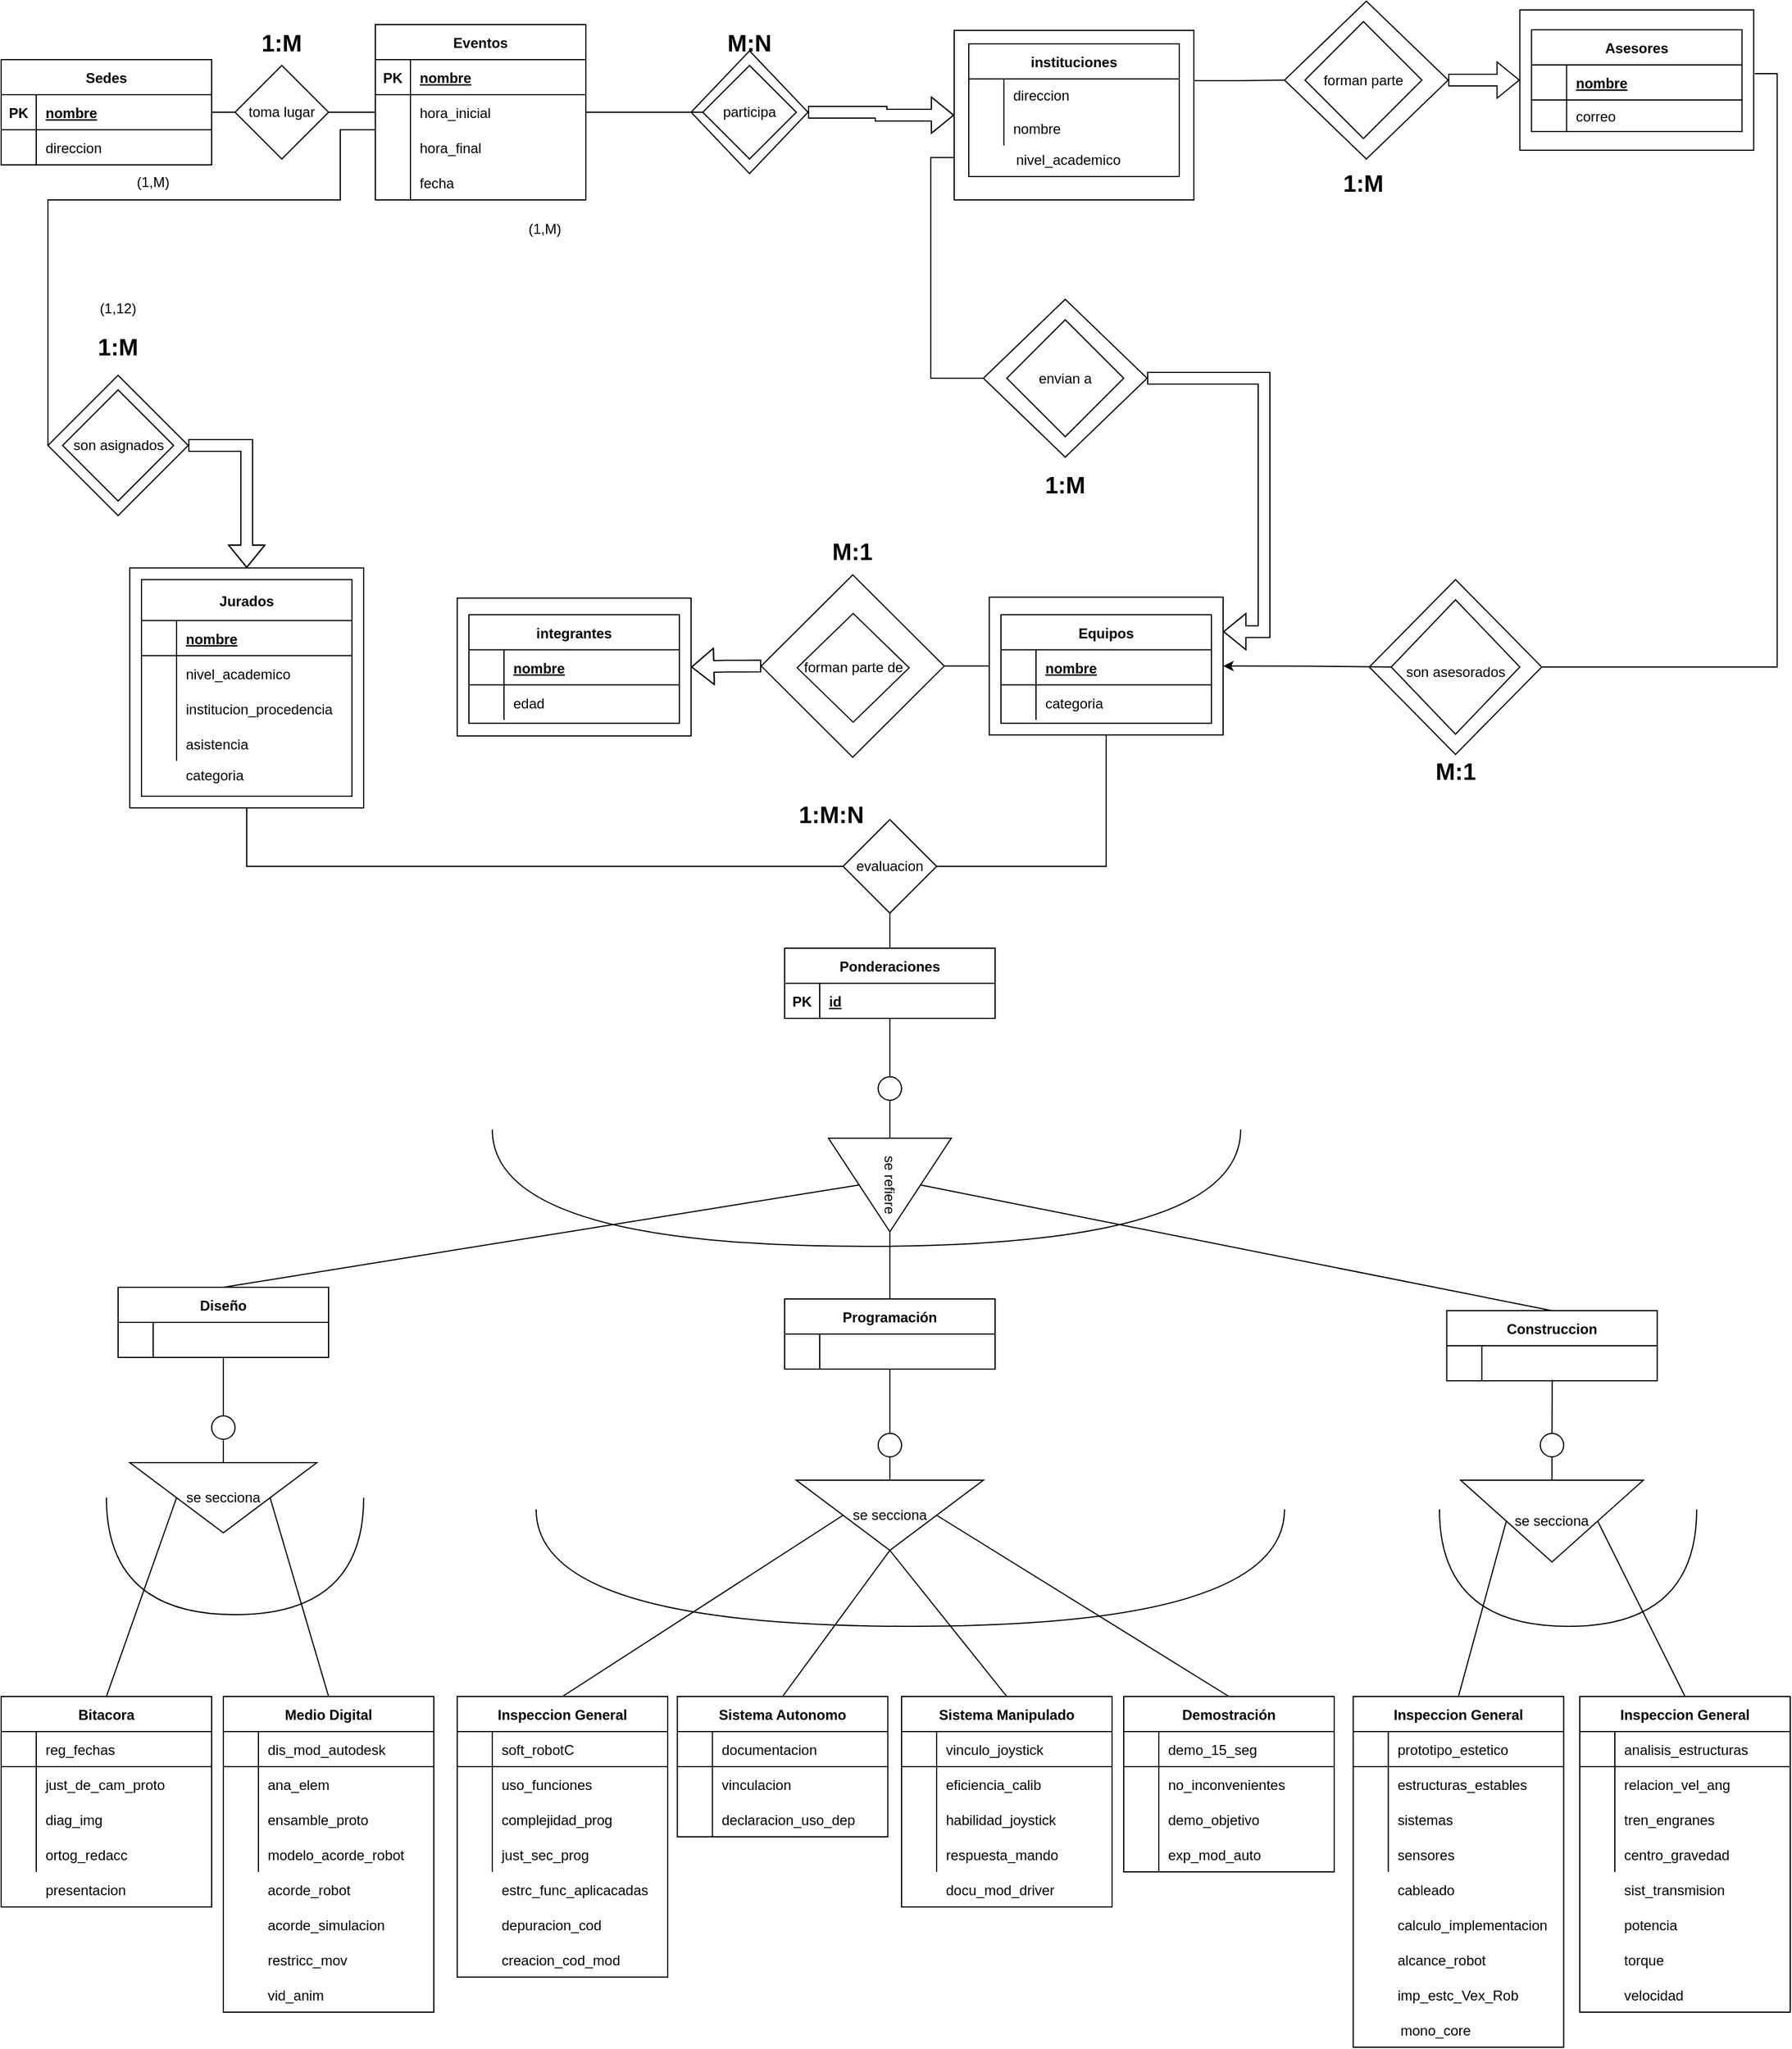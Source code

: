<mxfile version="20.8.16" type="device"><diagram id="R2lEEEUBdFMjLlhIrx00" name="Page-1"><mxGraphModel dx="1104" dy="508" grid="1" gridSize="10" guides="1" tooltips="1" connect="1" arrows="1" fold="1" page="1" pageScale="1" pageWidth="850" pageHeight="1100" math="0" shadow="0" extFonts="Permanent Marker^https://fonts.googleapis.com/css?family=Permanent+Marker"><root><mxCell id="0"/><mxCell id="1" parent="0"/><mxCell id="2_BN0wmiO2WYAu6o3wSK-16" style="edgeStyle=orthogonalEdgeStyle;rounded=0;orthogonalLoop=1;jettySize=auto;html=1;exitX=1;exitY=0.5;exitDx=0;exitDy=0;entryX=0;entryY=0.5;entryDx=0;entryDy=0;shape=flexArrow;" parent="1" source="2_BN0wmiO2WYAu6o3wSK-15" target="2_BN0wmiO2WYAu6o3wSK-14" edge="1"><mxGeometry relative="1" as="geometry"/></mxCell><mxCell id="2_BN0wmiO2WYAu6o3wSK-15" value="" style="rhombus;whiteSpace=wrap;html=1;" parent="1" vertex="1"><mxGeometry x="590" y="122.5" width="100" height="105" as="geometry"/></mxCell><mxCell id="2_BN0wmiO2WYAu6o3wSK-17" style="edgeStyle=orthogonalEdgeStyle;rounded=0;orthogonalLoop=1;jettySize=auto;html=1;exitX=0;exitY=0.75;exitDx=0;exitDy=0;entryX=0;entryY=0.5;entryDx=0;entryDy=0;endArrow=none;endFill=0;" parent="1" source="2_BN0wmiO2WYAu6o3wSK-14" target="tYk4Elk13cnqIPmzngiP-1" edge="1"><mxGeometry relative="1" as="geometry"/></mxCell><mxCell id="2_BN0wmiO2WYAu6o3wSK-25" style="edgeStyle=orthogonalEdgeStyle;rounded=0;orthogonalLoop=1;jettySize=auto;html=1;exitX=1;exitY=0.25;exitDx=0;exitDy=0;entryX=0;entryY=0.5;entryDx=0;entryDy=0;endArrow=none;endFill=0;" parent="1" source="2_BN0wmiO2WYAu6o3wSK-14" target="2_BN0wmiO2WYAu6o3wSK-19" edge="1"><mxGeometry relative="1" as="geometry"><Array as="points"><mxPoint x="1020" y="148"/><mxPoint x="1060" y="148"/></Array></mxGeometry></mxCell><mxCell id="2_BN0wmiO2WYAu6o3wSK-14" value="" style="rounded=0;whiteSpace=wrap;html=1;" parent="1" vertex="1"><mxGeometry x="815" y="105" width="205" height="145" as="geometry"/></mxCell><mxCell id="2_BN0wmiO2WYAu6o3wSK-31" style="edgeStyle=orthogonalEdgeStyle;rounded=0;orthogonalLoop=1;jettySize=auto;html=1;exitX=0;exitY=0.5;exitDx=0;exitDy=0;entryX=1;entryY=0.5;entryDx=0;entryDy=0;endArrow=block;endFill=0;shape=flexArrow;" parent="1" source="SewS82DXxsQsC34-5eS2-10" target="SewS82DXxsQsC34-5eS2-1" edge="1"><mxGeometry relative="1" as="geometry"/></mxCell><mxCell id="2_BN0wmiO2WYAu6o3wSK-32" style="edgeStyle=orthogonalEdgeStyle;rounded=0;orthogonalLoop=1;jettySize=auto;html=1;exitX=1;exitY=0.5;exitDx=0;exitDy=0;entryX=0;entryY=0.5;entryDx=0;entryDy=0;endArrow=none;endFill=0;" parent="1" source="SewS82DXxsQsC34-5eS2-10" target="ePBFKucraxoHLo3uaKmc-99" edge="1"><mxGeometry relative="1" as="geometry"/></mxCell><mxCell id="SewS82DXxsQsC34-5eS2-10" value="" style="rhombus;whiteSpace=wrap;html=1;" parent="1" vertex="1"><mxGeometry x="650" y="570.68" width="156.5" height="156" as="geometry"/></mxCell><mxCell id="2_BN0wmiO2WYAu6o3wSK-26" style="edgeStyle=orthogonalEdgeStyle;rounded=0;orthogonalLoop=1;jettySize=auto;html=1;exitX=1;exitY=0.5;exitDx=0;exitDy=0;entryX=1.005;entryY=0.454;entryDx=0;entryDy=0;entryPerimeter=0;endArrow=none;endFill=0;" parent="1" source="tYk4Elk13cnqIPmzngiP-2" target="ePBFKucraxoHLo3uaKmc-134" edge="1"><mxGeometry relative="1" as="geometry"/></mxCell><mxCell id="tYk4Elk13cnqIPmzngiP-2" value="" style="rhombus;whiteSpace=wrap;html=1;" parent="1" vertex="1"><mxGeometry x="1170" y="574.75" width="147.5" height="149.5" as="geometry"/></mxCell><mxCell id="2_BN0wmiO2WYAu6o3wSK-18" style="edgeStyle=orthogonalEdgeStyle;rounded=0;orthogonalLoop=1;jettySize=auto;html=1;exitX=1;exitY=0.5;exitDx=0;exitDy=0;entryX=1;entryY=0.25;entryDx=0;entryDy=0;endArrow=block;endFill=0;shape=flexArrow;" parent="1" source="tYk4Elk13cnqIPmzngiP-1" target="ePBFKucraxoHLo3uaKmc-99" edge="1"><mxGeometry relative="1" as="geometry"><Array as="points"><mxPoint x="1080" y="403"/><mxPoint x="1080" y="619"/></Array></mxGeometry></mxCell><mxCell id="tYk4Elk13cnqIPmzngiP-1" value="" style="rhombus;whiteSpace=wrap;html=1;" parent="1" vertex="1"><mxGeometry x="840" y="335" width="140" height="135" as="geometry"/></mxCell><mxCell id="ePBFKucraxoHLo3uaKmc-19" value="Eventos" style="shape=table;startSize=30;container=1;collapsible=1;childLayout=tableLayout;fixedRows=1;rowLines=0;fontStyle=1;align=center;resizeLast=1;" parent="1" vertex="1"><mxGeometry x="320" y="100" width="180" height="150" as="geometry"/></mxCell><mxCell id="ePBFKucraxoHLo3uaKmc-20" value="" style="shape=tableRow;horizontal=0;startSize=0;swimlaneHead=0;swimlaneBody=0;fillColor=none;collapsible=0;dropTarget=0;points=[[0,0.5],[1,0.5]];portConstraint=eastwest;top=0;left=0;right=0;bottom=1;" parent="ePBFKucraxoHLo3uaKmc-19" vertex="1"><mxGeometry y="30" width="180" height="30" as="geometry"/></mxCell><mxCell id="ePBFKucraxoHLo3uaKmc-21" value="PK" style="shape=partialRectangle;connectable=0;fillColor=none;top=0;left=0;bottom=0;right=0;fontStyle=1;overflow=hidden;" parent="ePBFKucraxoHLo3uaKmc-20" vertex="1"><mxGeometry width="30" height="30" as="geometry"><mxRectangle width="30" height="30" as="alternateBounds"/></mxGeometry></mxCell><mxCell id="ePBFKucraxoHLo3uaKmc-22" value="nombre" style="shape=partialRectangle;connectable=0;fillColor=none;top=0;left=0;bottom=0;right=0;align=left;spacingLeft=6;fontStyle=5;overflow=hidden;" parent="ePBFKucraxoHLo3uaKmc-20" vertex="1"><mxGeometry x="30" width="150" height="30" as="geometry"><mxRectangle width="150" height="30" as="alternateBounds"/></mxGeometry></mxCell><mxCell id="ePBFKucraxoHLo3uaKmc-23" value="" style="shape=tableRow;horizontal=0;startSize=0;swimlaneHead=0;swimlaneBody=0;fillColor=none;collapsible=0;dropTarget=0;points=[[0,0.5],[1,0.5]];portConstraint=eastwest;top=0;left=0;right=0;bottom=0;" parent="ePBFKucraxoHLo3uaKmc-19" vertex="1"><mxGeometry y="60" width="180" height="30" as="geometry"/></mxCell><mxCell id="ePBFKucraxoHLo3uaKmc-24" value="" style="shape=partialRectangle;connectable=0;fillColor=none;top=0;left=0;bottom=0;right=0;editable=1;overflow=hidden;" parent="ePBFKucraxoHLo3uaKmc-23" vertex="1"><mxGeometry width="30" height="30" as="geometry"><mxRectangle width="30" height="30" as="alternateBounds"/></mxGeometry></mxCell><mxCell id="ePBFKucraxoHLo3uaKmc-25" value="hora_inicial" style="shape=partialRectangle;connectable=0;fillColor=none;top=0;left=0;bottom=0;right=0;align=left;spacingLeft=6;overflow=hidden;" parent="ePBFKucraxoHLo3uaKmc-23" vertex="1"><mxGeometry x="30" width="150" height="30" as="geometry"><mxRectangle width="150" height="30" as="alternateBounds"/></mxGeometry></mxCell><mxCell id="ePBFKucraxoHLo3uaKmc-26" value="" style="shape=tableRow;horizontal=0;startSize=0;swimlaneHead=0;swimlaneBody=0;fillColor=none;collapsible=0;dropTarget=0;points=[[0,0.5],[1,0.5]];portConstraint=eastwest;top=0;left=0;right=0;bottom=0;" parent="ePBFKucraxoHLo3uaKmc-19" vertex="1"><mxGeometry y="90" width="180" height="30" as="geometry"/></mxCell><mxCell id="ePBFKucraxoHLo3uaKmc-27" value="" style="shape=partialRectangle;connectable=0;fillColor=none;top=0;left=0;bottom=0;right=0;editable=1;overflow=hidden;" parent="ePBFKucraxoHLo3uaKmc-26" vertex="1"><mxGeometry width="30" height="30" as="geometry"><mxRectangle width="30" height="30" as="alternateBounds"/></mxGeometry></mxCell><mxCell id="ePBFKucraxoHLo3uaKmc-28" value="hora_final" style="shape=partialRectangle;connectable=0;fillColor=none;top=0;left=0;bottom=0;right=0;align=left;spacingLeft=6;overflow=hidden;" parent="ePBFKucraxoHLo3uaKmc-26" vertex="1"><mxGeometry x="30" width="150" height="30" as="geometry"><mxRectangle width="150" height="30" as="alternateBounds"/></mxGeometry></mxCell><mxCell id="ePBFKucraxoHLo3uaKmc-29" value="" style="shape=tableRow;horizontal=0;startSize=0;swimlaneHead=0;swimlaneBody=0;fillColor=none;collapsible=0;dropTarget=0;points=[[0,0.5],[1,0.5]];portConstraint=eastwest;top=0;left=0;right=0;bottom=0;" parent="ePBFKucraxoHLo3uaKmc-19" vertex="1"><mxGeometry y="120" width="180" height="30" as="geometry"/></mxCell><mxCell id="ePBFKucraxoHLo3uaKmc-30" value="" style="shape=partialRectangle;connectable=0;fillColor=none;top=0;left=0;bottom=0;right=0;editable=1;overflow=hidden;" parent="ePBFKucraxoHLo3uaKmc-29" vertex="1"><mxGeometry width="30" height="30" as="geometry"><mxRectangle width="30" height="30" as="alternateBounds"/></mxGeometry></mxCell><mxCell id="ePBFKucraxoHLo3uaKmc-31" value="fecha" style="shape=partialRectangle;connectable=0;fillColor=none;top=0;left=0;bottom=0;right=0;align=left;spacingLeft=6;overflow=hidden;" parent="ePBFKucraxoHLo3uaKmc-29" vertex="1"><mxGeometry x="30" width="150" height="30" as="geometry"><mxRectangle width="150" height="30" as="alternateBounds"/></mxGeometry></mxCell><mxCell id="ePBFKucraxoHLo3uaKmc-32" value="Sedes" style="shape=table;startSize=30;container=1;collapsible=1;childLayout=tableLayout;fixedRows=1;rowLines=0;fontStyle=1;align=center;resizeLast=1;" parent="1" vertex="1"><mxGeometry y="130" width="180" height="90" as="geometry"/></mxCell><mxCell id="ePBFKucraxoHLo3uaKmc-33" value="" style="shape=tableRow;horizontal=0;startSize=0;swimlaneHead=0;swimlaneBody=0;fillColor=none;collapsible=0;dropTarget=0;points=[[0,0.5],[1,0.5]];portConstraint=eastwest;top=0;left=0;right=0;bottom=1;" parent="ePBFKucraxoHLo3uaKmc-32" vertex="1"><mxGeometry y="30" width="180" height="30" as="geometry"/></mxCell><mxCell id="ePBFKucraxoHLo3uaKmc-34" value="PK" style="shape=partialRectangle;connectable=0;fillColor=none;top=0;left=0;bottom=0;right=0;fontStyle=1;overflow=hidden;" parent="ePBFKucraxoHLo3uaKmc-33" vertex="1"><mxGeometry width="30" height="30" as="geometry"><mxRectangle width="30" height="30" as="alternateBounds"/></mxGeometry></mxCell><mxCell id="ePBFKucraxoHLo3uaKmc-35" value="nombre" style="shape=partialRectangle;connectable=0;fillColor=none;top=0;left=0;bottom=0;right=0;align=left;spacingLeft=6;fontStyle=5;overflow=hidden;" parent="ePBFKucraxoHLo3uaKmc-33" vertex="1"><mxGeometry x="30" width="150" height="30" as="geometry"><mxRectangle width="150" height="30" as="alternateBounds"/></mxGeometry></mxCell><mxCell id="ePBFKucraxoHLo3uaKmc-36" value="" style="shape=tableRow;horizontal=0;startSize=0;swimlaneHead=0;swimlaneBody=0;fillColor=none;collapsible=0;dropTarget=0;points=[[0,0.5],[1,0.5]];portConstraint=eastwest;top=0;left=0;right=0;bottom=0;" parent="ePBFKucraxoHLo3uaKmc-32" vertex="1"><mxGeometry y="60" width="180" height="30" as="geometry"/></mxCell><mxCell id="ePBFKucraxoHLo3uaKmc-37" value="" style="shape=partialRectangle;connectable=0;fillColor=none;top=0;left=0;bottom=0;right=0;editable=1;overflow=hidden;" parent="ePBFKucraxoHLo3uaKmc-36" vertex="1"><mxGeometry width="30" height="30" as="geometry"><mxRectangle width="30" height="30" as="alternateBounds"/></mxGeometry></mxCell><mxCell id="ePBFKucraxoHLo3uaKmc-38" value="direccion" style="shape=partialRectangle;connectable=0;fillColor=none;top=0;left=0;bottom=0;right=0;align=left;spacingLeft=6;overflow=hidden;" parent="ePBFKucraxoHLo3uaKmc-36" vertex="1"><mxGeometry x="30" width="150" height="30" as="geometry"><mxRectangle width="150" height="30" as="alternateBounds"/></mxGeometry></mxCell><mxCell id="ePBFKucraxoHLo3uaKmc-46" value="toma lugar" style="rhombus;whiteSpace=wrap;html=1;" parent="1" vertex="1"><mxGeometry x="200" y="135" width="80" height="80" as="geometry"/></mxCell><mxCell id="ePBFKucraxoHLo3uaKmc-47" style="edgeStyle=orthogonalEdgeStyle;rounded=0;orthogonalLoop=1;jettySize=auto;html=1;exitX=0;exitY=0.5;exitDx=0;exitDy=0;entryX=1;entryY=0.5;entryDx=0;entryDy=0;endArrow=none;endFill=0;" parent="1" source="ePBFKucraxoHLo3uaKmc-23" target="ePBFKucraxoHLo3uaKmc-46" edge="1"><mxGeometry relative="1" as="geometry"><Array as="points"><mxPoint x="300" y="175"/><mxPoint x="300" y="175"/></Array></mxGeometry></mxCell><mxCell id="ePBFKucraxoHLo3uaKmc-48" style="edgeStyle=orthogonalEdgeStyle;rounded=0;orthogonalLoop=1;jettySize=auto;html=1;exitX=1;exitY=0.5;exitDx=0;exitDy=0;endArrow=none;endFill=0;" parent="1" source="ePBFKucraxoHLo3uaKmc-33" target="ePBFKucraxoHLo3uaKmc-46" edge="1"><mxGeometry relative="1" as="geometry"/></mxCell><mxCell id="ePBFKucraxoHLo3uaKmc-49" value="participa" style="rhombus;whiteSpace=wrap;html=1;" parent="1" vertex="1"><mxGeometry x="600" y="135" width="80" height="80" as="geometry"/></mxCell><mxCell id="ePBFKucraxoHLo3uaKmc-50" style="edgeStyle=orthogonalEdgeStyle;rounded=0;orthogonalLoop=1;jettySize=auto;html=1;exitX=1;exitY=0.5;exitDx=0;exitDy=0;entryX=0;entryY=0.5;entryDx=0;entryDy=0;endArrow=none;endFill=0;" parent="1" source="ePBFKucraxoHLo3uaKmc-23" target="ePBFKucraxoHLo3uaKmc-49" edge="1"><mxGeometry relative="1" as="geometry"/></mxCell><mxCell id="ePBFKucraxoHLo3uaKmc-114" style="edgeStyle=orthogonalEdgeStyle;rounded=0;orthogonalLoop=1;jettySize=auto;html=1;exitX=1;exitY=0.5;exitDx=0;exitDy=0;entryX=0.5;entryY=0;entryDx=0;entryDy=0;strokeWidth=1;startArrow=none;startFill=0;endArrow=classic;endFill=1;shape=flexArrow;" parent="1" source="ePBFKucraxoHLo3uaKmc-65" target="ePBFKucraxoHLo3uaKmc-68" edge="1"><mxGeometry relative="1" as="geometry"><Array as="points"><mxPoint x="210" y="460"/></Array><mxPoint x="260" y="459.75" as="sourcePoint"/></mxGeometry></mxCell><mxCell id="ePBFKucraxoHLo3uaKmc-65" value="" style="rhombus;whiteSpace=wrap;html=1;" parent="1" vertex="1"><mxGeometry x="40" y="400" width="120" height="120" as="geometry"/></mxCell><mxCell id="ePBFKucraxoHLo3uaKmc-66" value="son asignados" style="rhombus;whiteSpace=wrap;html=1;" parent="1" vertex="1"><mxGeometry x="52.5" y="412.5" width="95" height="95" as="geometry"/></mxCell><mxCell id="ePBFKucraxoHLo3uaKmc-67" style="edgeStyle=orthogonalEdgeStyle;rounded=0;orthogonalLoop=1;jettySize=auto;html=1;exitX=0;exitY=0.5;exitDx=0;exitDy=0;entryX=0;entryY=0.5;entryDx=0;entryDy=0;startArrow=none;startFill=0;endArrow=none;endFill=0;" parent="1" source="ePBFKucraxoHLo3uaKmc-23" target="ePBFKucraxoHLo3uaKmc-65" edge="1"><mxGeometry relative="1" as="geometry"><Array as="points"><mxPoint x="320" y="190"/><mxPoint x="290" y="190"/><mxPoint x="290" y="250"/><mxPoint x="40" y="250"/><mxPoint x="40" y="360"/></Array></mxGeometry></mxCell><mxCell id="8k4O-YIesv-EZihGB0kU-120" style="edgeStyle=orthogonalEdgeStyle;rounded=0;orthogonalLoop=1;jettySize=auto;html=1;exitX=0.5;exitY=1;exitDx=0;exitDy=0;entryX=0;entryY=0.5;entryDx=0;entryDy=0;endArrow=none;endFill=0;" parent="1" source="ePBFKucraxoHLo3uaKmc-68" target="8k4O-YIesv-EZihGB0kU-15" edge="1"><mxGeometry relative="1" as="geometry"/></mxCell><mxCell id="ePBFKucraxoHLo3uaKmc-68" value="" style="rounded=0;whiteSpace=wrap;html=1;" parent="1" vertex="1"><mxGeometry x="110" y="564.75" width="200" height="205.25" as="geometry"/></mxCell><mxCell id="ePBFKucraxoHLo3uaKmc-69" value="Jurados" style="shape=table;startSize=35;container=1;collapsible=1;childLayout=tableLayout;fixedRows=1;rowLines=0;fontStyle=1;align=center;resizeLast=1;" parent="1" vertex="1"><mxGeometry x="120" y="574.75" width="180" height="185.25" as="geometry"/></mxCell><mxCell id="ePBFKucraxoHLo3uaKmc-70" value="" style="shape=tableRow;horizontal=0;startSize=0;swimlaneHead=0;swimlaneBody=0;fillColor=none;collapsible=0;dropTarget=0;points=[[0,0.5],[1,0.5]];portConstraint=eastwest;top=0;left=0;right=0;bottom=1;" parent="ePBFKucraxoHLo3uaKmc-69" vertex="1"><mxGeometry y="35" width="180" height="30" as="geometry"/></mxCell><mxCell id="ePBFKucraxoHLo3uaKmc-71" value="" style="shape=partialRectangle;connectable=0;fillColor=none;top=0;left=0;bottom=0;right=0;fontStyle=1;overflow=hidden;" parent="ePBFKucraxoHLo3uaKmc-70" vertex="1"><mxGeometry width="30" height="30" as="geometry"><mxRectangle width="30" height="30" as="alternateBounds"/></mxGeometry></mxCell><mxCell id="ePBFKucraxoHLo3uaKmc-72" value="nombre" style="shape=partialRectangle;connectable=0;fillColor=none;top=0;left=0;bottom=0;right=0;align=left;spacingLeft=6;fontStyle=5;overflow=hidden;" parent="ePBFKucraxoHLo3uaKmc-70" vertex="1"><mxGeometry x="30" width="150" height="30" as="geometry"><mxRectangle width="150" height="30" as="alternateBounds"/></mxGeometry></mxCell><mxCell id="ePBFKucraxoHLo3uaKmc-73" value="" style="shape=tableRow;horizontal=0;startSize=0;swimlaneHead=0;swimlaneBody=0;fillColor=none;collapsible=0;dropTarget=0;points=[[0,0.5],[1,0.5]];portConstraint=eastwest;top=0;left=0;right=0;bottom=0;" parent="ePBFKucraxoHLo3uaKmc-69" vertex="1"><mxGeometry y="65" width="180" height="30" as="geometry"/></mxCell><mxCell id="ePBFKucraxoHLo3uaKmc-74" value="" style="shape=partialRectangle;connectable=0;fillColor=none;top=0;left=0;bottom=0;right=0;editable=1;overflow=hidden;" parent="ePBFKucraxoHLo3uaKmc-73" vertex="1"><mxGeometry width="30" height="30" as="geometry"><mxRectangle width="30" height="30" as="alternateBounds"/></mxGeometry></mxCell><mxCell id="ePBFKucraxoHLo3uaKmc-75" value="nivel_academico" style="shape=partialRectangle;connectable=0;fillColor=none;top=0;left=0;bottom=0;right=0;align=left;spacingLeft=6;overflow=hidden;" parent="ePBFKucraxoHLo3uaKmc-73" vertex="1"><mxGeometry x="30" width="150" height="30" as="geometry"><mxRectangle width="150" height="30" as="alternateBounds"/></mxGeometry></mxCell><mxCell id="ePBFKucraxoHLo3uaKmc-76" value="" style="shape=tableRow;horizontal=0;startSize=0;swimlaneHead=0;swimlaneBody=0;fillColor=none;collapsible=0;dropTarget=0;points=[[0,0.5],[1,0.5]];portConstraint=eastwest;top=0;left=0;right=0;bottom=0;" parent="ePBFKucraxoHLo3uaKmc-69" vertex="1"><mxGeometry y="95" width="180" height="30" as="geometry"/></mxCell><mxCell id="ePBFKucraxoHLo3uaKmc-77" value="" style="shape=partialRectangle;connectable=0;fillColor=none;top=0;left=0;bottom=0;right=0;editable=1;overflow=hidden;" parent="ePBFKucraxoHLo3uaKmc-76" vertex="1"><mxGeometry width="30" height="30" as="geometry"><mxRectangle width="30" height="30" as="alternateBounds"/></mxGeometry></mxCell><mxCell id="ePBFKucraxoHLo3uaKmc-78" value="institucion_procedencia" style="shape=partialRectangle;connectable=0;fillColor=none;top=0;left=0;bottom=0;right=0;align=left;spacingLeft=6;overflow=hidden;" parent="ePBFKucraxoHLo3uaKmc-76" vertex="1"><mxGeometry x="30" width="150" height="30" as="geometry"><mxRectangle width="150" height="30" as="alternateBounds"/></mxGeometry></mxCell><mxCell id="ePBFKucraxoHLo3uaKmc-79" value="" style="shape=tableRow;horizontal=0;startSize=0;swimlaneHead=0;swimlaneBody=0;fillColor=none;collapsible=0;dropTarget=0;points=[[0,0.5],[1,0.5]];portConstraint=eastwest;top=0;left=0;right=0;bottom=0;" parent="ePBFKucraxoHLo3uaKmc-69" vertex="1"><mxGeometry y="125" width="180" height="30" as="geometry"/></mxCell><mxCell id="ePBFKucraxoHLo3uaKmc-80" value="" style="shape=partialRectangle;connectable=0;fillColor=none;top=0;left=0;bottom=0;right=0;editable=1;overflow=hidden;" parent="ePBFKucraxoHLo3uaKmc-79" vertex="1"><mxGeometry width="30" height="30" as="geometry"><mxRectangle width="30" height="30" as="alternateBounds"/></mxGeometry></mxCell><mxCell id="ePBFKucraxoHLo3uaKmc-81" value="asistencia" style="shape=partialRectangle;connectable=0;fillColor=none;top=0;left=0;bottom=0;right=0;align=left;spacingLeft=6;overflow=hidden;" parent="ePBFKucraxoHLo3uaKmc-79" vertex="1"><mxGeometry x="30" width="150" height="30" as="geometry"><mxRectangle width="150" height="30" as="alternateBounds"/></mxGeometry></mxCell><mxCell id="ePBFKucraxoHLo3uaKmc-161" style="edgeStyle=orthogonalEdgeStyle;rounded=0;orthogonalLoop=1;jettySize=auto;html=1;exitX=1;exitY=0.5;exitDx=0;exitDy=0;entryX=0;entryY=0.5;entryDx=0;entryDy=0;strokeWidth=1;fontSize=12;startArrow=classic;startFill=1;endArrow=none;endFill=0;" parent="1" source="ePBFKucraxoHLo3uaKmc-99" target="ePBFKucraxoHLo3uaKmc-160" edge="1"><mxGeometry relative="1" as="geometry"><mxPoint x="780" y="653.25" as="sourcePoint"/></mxGeometry></mxCell><mxCell id="8k4O-YIesv-EZihGB0kU-121" style="edgeStyle=orthogonalEdgeStyle;rounded=0;orthogonalLoop=1;jettySize=auto;html=1;exitX=0.5;exitY=1;exitDx=0;exitDy=0;entryX=1;entryY=0.5;entryDx=0;entryDy=0;endArrow=none;endFill=0;" parent="1" source="ePBFKucraxoHLo3uaKmc-99" target="8k4O-YIesv-EZihGB0kU-15" edge="1"><mxGeometry relative="1" as="geometry"/></mxCell><mxCell id="ePBFKucraxoHLo3uaKmc-99" value="" style="rounded=0;whiteSpace=wrap;html=1;" parent="1" vertex="1"><mxGeometry x="845" y="589.75" width="200" height="117.87" as="geometry"/></mxCell><mxCell id="ePBFKucraxoHLo3uaKmc-100" value="Equipos" style="shape=table;startSize=30;container=1;collapsible=1;childLayout=tableLayout;fixedRows=1;rowLines=0;fontStyle=1;align=center;resizeLast=1;" parent="1" vertex="1"><mxGeometry x="855" y="604.75" width="180" height="92.87" as="geometry"><mxRectangle x="650" y="604.75" width="90" height="30" as="alternateBounds"/></mxGeometry></mxCell><mxCell id="ePBFKucraxoHLo3uaKmc-101" value="" style="shape=tableRow;horizontal=0;startSize=0;swimlaneHead=0;swimlaneBody=0;fillColor=none;collapsible=0;dropTarget=0;points=[[0,0.5],[1,0.5]];portConstraint=eastwest;top=0;left=0;right=0;bottom=1;" parent="ePBFKucraxoHLo3uaKmc-100" vertex="1"><mxGeometry y="30" width="180" height="30" as="geometry"/></mxCell><mxCell id="ePBFKucraxoHLo3uaKmc-102" value="" style="shape=partialRectangle;connectable=0;fillColor=none;top=0;left=0;bottom=0;right=0;fontStyle=1;overflow=hidden;" parent="ePBFKucraxoHLo3uaKmc-101" vertex="1"><mxGeometry width="30" height="30" as="geometry"><mxRectangle width="30" height="30" as="alternateBounds"/></mxGeometry></mxCell><mxCell id="ePBFKucraxoHLo3uaKmc-103" value="nombre" style="shape=partialRectangle;connectable=0;fillColor=none;top=0;left=0;bottom=0;right=0;align=left;spacingLeft=6;fontStyle=5;overflow=hidden;" parent="ePBFKucraxoHLo3uaKmc-101" vertex="1"><mxGeometry x="30" width="150" height="30" as="geometry"><mxRectangle width="150" height="30" as="alternateBounds"/></mxGeometry></mxCell><mxCell id="ePBFKucraxoHLo3uaKmc-104" value="" style="shape=tableRow;horizontal=0;startSize=0;swimlaneHead=0;swimlaneBody=0;fillColor=none;collapsible=0;dropTarget=0;points=[[0,0.5],[1,0.5]];portConstraint=eastwest;top=0;left=0;right=0;bottom=0;" parent="ePBFKucraxoHLo3uaKmc-100" vertex="1"><mxGeometry y="60" width="180" height="30" as="geometry"/></mxCell><mxCell id="ePBFKucraxoHLo3uaKmc-105" value="" style="shape=partialRectangle;connectable=0;fillColor=none;top=0;left=0;bottom=0;right=0;editable=1;overflow=hidden;" parent="ePBFKucraxoHLo3uaKmc-104" vertex="1"><mxGeometry width="30" height="30" as="geometry"><mxRectangle width="30" height="30" as="alternateBounds"/></mxGeometry></mxCell><mxCell id="ePBFKucraxoHLo3uaKmc-106" value="categoria" style="shape=partialRectangle;connectable=0;fillColor=none;top=0;left=0;bottom=0;right=0;align=left;spacingLeft=6;overflow=hidden;" parent="ePBFKucraxoHLo3uaKmc-104" vertex="1"><mxGeometry x="30" width="150" height="30" as="geometry"><mxRectangle width="150" height="30" as="alternateBounds"/></mxGeometry></mxCell><mxCell id="ePBFKucraxoHLo3uaKmc-115" value="envian a" style="rhombus;whiteSpace=wrap;html=1;" parent="1" vertex="1"><mxGeometry x="860" y="352.5" width="100" height="100" as="geometry"/></mxCell><mxCell id="ePBFKucraxoHLo3uaKmc-134" value="" style="rounded=0;whiteSpace=wrap;html=1;" parent="1" vertex="1"><mxGeometry x="1298.75" y="87.5" width="200" height="120" as="geometry"/></mxCell><mxCell id="ePBFKucraxoHLo3uaKmc-135" value="Asesores" style="shape=table;startSize=30;container=1;collapsible=1;childLayout=tableLayout;fixedRows=1;rowLines=0;fontStyle=1;align=center;resizeLast=1;" parent="1" vertex="1"><mxGeometry x="1308.75" y="104.5" width="180" height="87" as="geometry"/></mxCell><mxCell id="ePBFKucraxoHLo3uaKmc-136" value="" style="shape=tableRow;horizontal=0;startSize=0;swimlaneHead=0;swimlaneBody=0;fillColor=none;collapsible=0;dropTarget=0;points=[[0,0.5],[1,0.5]];portConstraint=eastwest;top=0;left=0;right=0;bottom=1;" parent="ePBFKucraxoHLo3uaKmc-135" vertex="1"><mxGeometry y="30" width="180" height="30" as="geometry"/></mxCell><mxCell id="ePBFKucraxoHLo3uaKmc-137" value="" style="shape=partialRectangle;connectable=0;fillColor=none;top=0;left=0;bottom=0;right=0;fontStyle=1;overflow=hidden;" parent="ePBFKucraxoHLo3uaKmc-136" vertex="1"><mxGeometry width="30" height="30" as="geometry"><mxRectangle width="30" height="30" as="alternateBounds"/></mxGeometry></mxCell><mxCell id="ePBFKucraxoHLo3uaKmc-138" value="nombre" style="shape=partialRectangle;connectable=0;fillColor=none;top=0;left=0;bottom=0;right=0;align=left;spacingLeft=6;fontStyle=5;overflow=hidden;" parent="ePBFKucraxoHLo3uaKmc-136" vertex="1"><mxGeometry x="30" width="150" height="30" as="geometry"><mxRectangle width="150" height="30" as="alternateBounds"/></mxGeometry></mxCell><mxCell id="ePBFKucraxoHLo3uaKmc-139" value="" style="shape=tableRow;horizontal=0;startSize=0;swimlaneHead=0;swimlaneBody=0;fillColor=none;collapsible=0;dropTarget=0;points=[[0,0.5],[1,0.5]];portConstraint=eastwest;top=0;left=0;right=0;bottom=0;" parent="ePBFKucraxoHLo3uaKmc-135" vertex="1"><mxGeometry y="60" width="180" height="27" as="geometry"/></mxCell><mxCell id="ePBFKucraxoHLo3uaKmc-140" value="" style="shape=partialRectangle;connectable=0;fillColor=none;top=0;left=0;bottom=0;right=0;editable=1;overflow=hidden;" parent="ePBFKucraxoHLo3uaKmc-139" vertex="1"><mxGeometry width="30" height="27" as="geometry"><mxRectangle width="30" height="27" as="alternateBounds"/></mxGeometry></mxCell><mxCell id="ePBFKucraxoHLo3uaKmc-141" value="correo" style="shape=partialRectangle;connectable=0;fillColor=none;top=0;left=0;bottom=0;right=0;align=left;spacingLeft=6;overflow=hidden;" parent="ePBFKucraxoHLo3uaKmc-139" vertex="1"><mxGeometry x="30" width="150" height="27" as="geometry"><mxRectangle width="150" height="27" as="alternateBounds"/></mxGeometry></mxCell><mxCell id="ePBFKucraxoHLo3uaKmc-152" value="&lt;b&gt;&lt;font style=&quot;font-size: 20px;&quot;&gt;1:M&lt;/font&gt;&lt;/b&gt;" style="text;html=1;strokeColor=none;fillColor=none;align=center;verticalAlign=middle;whiteSpace=wrap;rounded=0;" parent="1" vertex="1"><mxGeometry x="210" y="100" width="60" height="30" as="geometry"/></mxCell><mxCell id="ePBFKucraxoHLo3uaKmc-153" value="&lt;b&gt;&lt;font style=&quot;font-size: 20px;&quot;&gt;M:N&lt;/font&gt;&lt;/b&gt;" style="text;html=1;strokeColor=none;fillColor=none;align=center;verticalAlign=middle;whiteSpace=wrap;rounded=0;" parent="1" vertex="1"><mxGeometry x="610" y="100" width="60" height="30" as="geometry"/></mxCell><mxCell id="ePBFKucraxoHLo3uaKmc-154" value="&lt;b&gt;&lt;font style=&quot;font-size: 20px;&quot;&gt;1:M&lt;/font&gt;&lt;/b&gt;" style="text;html=1;strokeColor=none;fillColor=none;align=center;verticalAlign=middle;whiteSpace=wrap;rounded=0;" parent="1" vertex="1"><mxGeometry x="70" y="360" width="60" height="30" as="geometry"/></mxCell><mxCell id="ePBFKucraxoHLo3uaKmc-160" value="&lt;font style=&quot;font-size: 12px;&quot;&gt;son&lt;/font&gt;&lt;font style=&quot;font-size: 12px;&quot;&gt;&amp;nbsp;&lt;/font&gt;&lt;font style=&quot;font-size: 12px;&quot;&gt;asesorados&lt;/font&gt;" style="rhombus;whiteSpace=wrap;html=1;fontSize=20;" parent="1" vertex="1"><mxGeometry x="1188.75" y="592" width="110" height="115" as="geometry"/></mxCell><mxCell id="ePBFKucraxoHLo3uaKmc-163" value="&lt;b&gt;&lt;font style=&quot;font-size: 20px;&quot;&gt;1:M&lt;/font&gt;&lt;/b&gt;" style="text;html=1;strokeColor=none;fillColor=none;align=center;verticalAlign=middle;whiteSpace=wrap;rounded=0;fontSize=12;" parent="1" vertex="1"><mxGeometry x="880" y="477.5" width="60" height="30" as="geometry"/></mxCell><mxCell id="ePBFKucraxoHLo3uaKmc-164" value="&lt;b&gt;&lt;font style=&quot;font-size: 20px;&quot;&gt;M:1&lt;/font&gt;&lt;/b&gt;" style="text;html=1;strokeColor=none;fillColor=none;align=center;verticalAlign=middle;whiteSpace=wrap;rounded=0;" parent="1" vertex="1"><mxGeometry x="1213.75" y="722.5" width="60" height="30" as="geometry"/></mxCell><mxCell id="2_BN0wmiO2WYAu6o3wSK-142" value="" style="edgeStyle=orthogonalEdgeStyle;rounded=0;orthogonalLoop=1;jettySize=auto;html=1;endArrow=none;endFill=0;" parent="1" source="8k4O-YIesv-EZihGB0kU-2" target="8k4O-YIesv-EZihGB0kU-25" edge="1"><mxGeometry relative="1" as="geometry"/></mxCell><mxCell id="8k4O-YIesv-EZihGB0kU-2" value="Ponderaciones" style="shape=table;startSize=30;container=1;collapsible=1;childLayout=tableLayout;fixedRows=1;rowLines=0;fontStyle=1;align=center;resizeLast=1;" parent="1" vertex="1"><mxGeometry x="670" y="890" width="180" height="60" as="geometry"/></mxCell><mxCell id="8k4O-YIesv-EZihGB0kU-3" value="" style="shape=tableRow;horizontal=0;startSize=0;swimlaneHead=0;swimlaneBody=0;fillColor=none;collapsible=0;dropTarget=0;points=[[0,0.5],[1,0.5]];portConstraint=eastwest;top=0;left=0;right=0;bottom=1;" parent="8k4O-YIesv-EZihGB0kU-2" vertex="1"><mxGeometry y="30" width="180" height="30" as="geometry"/></mxCell><mxCell id="8k4O-YIesv-EZihGB0kU-4" value="PK" style="shape=partialRectangle;connectable=0;fillColor=none;top=0;left=0;bottom=0;right=0;fontStyle=1;overflow=hidden;" parent="8k4O-YIesv-EZihGB0kU-3" vertex="1"><mxGeometry width="30" height="30" as="geometry"><mxRectangle width="30" height="30" as="alternateBounds"/></mxGeometry></mxCell><mxCell id="8k4O-YIesv-EZihGB0kU-5" value="id" style="shape=partialRectangle;connectable=0;fillColor=none;top=0;left=0;bottom=0;right=0;align=left;spacingLeft=6;fontStyle=5;overflow=hidden;" parent="8k4O-YIesv-EZihGB0kU-3" vertex="1"><mxGeometry x="30" width="150" height="30" as="geometry"><mxRectangle width="150" height="30" as="alternateBounds"/></mxGeometry></mxCell><mxCell id="8k4O-YIesv-EZihGB0kU-122" style="edgeStyle=orthogonalEdgeStyle;rounded=0;orthogonalLoop=1;jettySize=auto;html=1;exitX=0.5;exitY=1;exitDx=0;exitDy=0;entryX=0.5;entryY=0;entryDx=0;entryDy=0;endArrow=none;endFill=0;" parent="1" source="8k4O-YIesv-EZihGB0kU-15" target="8k4O-YIesv-EZihGB0kU-2" edge="1"><mxGeometry relative="1" as="geometry"/></mxCell><mxCell id="8k4O-YIesv-EZihGB0kU-15" value="evaluacion" style="rhombus;whiteSpace=wrap;html=1;" parent="1" vertex="1"><mxGeometry x="720" y="780" width="80" height="80" as="geometry"/></mxCell><mxCell id="8k4O-YIesv-EZihGB0kU-105" style="rounded=0;orthogonalLoop=1;jettySize=auto;html=1;exitX=0.5;exitY=1;exitDx=0;exitDy=0;entryX=0.5;entryY=0;entryDx=0;entryDy=0;endArrow=none;endFill=0;" parent="1" source="8k4O-YIesv-EZihGB0kU-21" target="EJTT3qlJeaWkR1X7wbFM-50" edge="1"><mxGeometry relative="1" as="geometry"><mxPoint x="270" y="1220" as="targetPoint"/></mxGeometry></mxCell><mxCell id="8k4O-YIesv-EZihGB0kU-106" style="rounded=0;orthogonalLoop=1;jettySize=auto;html=1;exitX=0.5;exitY=0;exitDx=0;exitDy=0;entryX=0.5;entryY=0;entryDx=0;entryDy=0;endArrow=none;endFill=0;" parent="1" source="8k4O-YIesv-EZihGB0kU-21" target="EJTT3qlJeaWkR1X7wbFM-76" edge="1"><mxGeometry relative="1" as="geometry"><mxPoint x="790" y="1185" as="targetPoint"/></mxGeometry></mxCell><mxCell id="2_BN0wmiO2WYAu6o3wSK-138" style="edgeStyle=orthogonalEdgeStyle;rounded=0;orthogonalLoop=1;jettySize=auto;html=1;exitX=1;exitY=0.5;exitDx=0;exitDy=0;entryX=0.5;entryY=0;entryDx=0;entryDy=0;endArrow=none;endFill=0;" parent="1" source="8k4O-YIesv-EZihGB0kU-21" target="EJTT3qlJeaWkR1X7wbFM-63" edge="1"><mxGeometry relative="1" as="geometry"/></mxCell><mxCell id="8k4O-YIesv-EZihGB0kU-21" value="se refiere" style="triangle;whiteSpace=wrap;html=1;rotation=90;" parent="1" vertex="1"><mxGeometry x="720" y="1040" width="80" height="105" as="geometry"/></mxCell><mxCell id="2_BN0wmiO2WYAu6o3wSK-143" style="edgeStyle=orthogonalEdgeStyle;rounded=0;orthogonalLoop=1;jettySize=auto;html=1;exitX=0.5;exitY=1;exitDx=0;exitDy=0;entryX=0;entryY=0.5;entryDx=0;entryDy=0;endArrow=none;endFill=0;" parent="1" source="8k4O-YIesv-EZihGB0kU-25" target="8k4O-YIesv-EZihGB0kU-21" edge="1"><mxGeometry relative="1" as="geometry"/></mxCell><mxCell id="8k4O-YIesv-EZihGB0kU-25" value="" style="ellipse;whiteSpace=wrap;html=1;aspect=fixed;" parent="1" vertex="1"><mxGeometry x="750" y="1000" width="20" height="20" as="geometry"/></mxCell><mxCell id="8k4O-YIesv-EZihGB0kU-118" value="" style="endArrow=none;html=1;rounded=0;edgeStyle=orthogonalEdgeStyle;curved=1;" parent="1" edge="1"><mxGeometry width="50" height="50" relative="1" as="geometry"><mxPoint x="420" y="1045" as="sourcePoint"/><mxPoint x="1060" y="1045" as="targetPoint"/><Array as="points"><mxPoint x="420" y="1145"/><mxPoint x="1060" y="1145"/></Array></mxGeometry></mxCell><mxCell id="8k4O-YIesv-EZihGB0kU-123" value="(1,M)" style="text;html=1;strokeColor=none;fillColor=none;align=center;verticalAlign=middle;whiteSpace=wrap;rounded=0;" parent="1" vertex="1"><mxGeometry x="100" y="220" width="60" height="30" as="geometry"/></mxCell><mxCell id="8k4O-YIesv-EZihGB0kU-124" value="(1,M)" style="text;html=1;strokeColor=none;fillColor=none;align=center;verticalAlign=middle;whiteSpace=wrap;rounded=0;" parent="1" vertex="1"><mxGeometry x="435" y="260" width="60" height="30" as="geometry"/></mxCell><mxCell id="8k4O-YIesv-EZihGB0kU-129" value="(1,12)" style="text;html=1;strokeColor=none;fillColor=none;align=center;verticalAlign=middle;whiteSpace=wrap;rounded=0;" parent="1" vertex="1"><mxGeometry x="70" y="327.5" width="60" height="30" as="geometry"/></mxCell><mxCell id="8k4O-YIesv-EZihGB0kU-131" value="&lt;b&gt;&lt;font style=&quot;font-size: 20px;&quot;&gt;1:M:N&lt;/font&gt;&lt;/b&gt;" style="text;html=1;strokeColor=none;fillColor=none;align=center;verticalAlign=middle;whiteSpace=wrap;rounded=0;" parent="1" vertex="1"><mxGeometry x="680" y="760" width="60" height="30" as="geometry"/></mxCell><mxCell id="EJTT3qlJeaWkR1X7wbFM-50" value="Diseño" style="shape=table;startSize=30;container=1;collapsible=1;childLayout=tableLayout;fixedRows=1;rowLines=0;fontStyle=1;align=center;resizeLast=1;" parent="1" vertex="1"><mxGeometry x="100" y="1180" width="180" height="60" as="geometry"/></mxCell><mxCell id="EJTT3qlJeaWkR1X7wbFM-57" value="" style="shape=tableRow;horizontal=0;startSize=0;swimlaneHead=0;swimlaneBody=0;fillColor=none;collapsible=0;dropTarget=0;points=[[0,0.5],[1,0.5]];portConstraint=eastwest;top=0;left=0;right=0;bottom=0;" parent="EJTT3qlJeaWkR1X7wbFM-50" vertex="1"><mxGeometry y="30" width="180" height="30" as="geometry"/></mxCell><mxCell id="EJTT3qlJeaWkR1X7wbFM-58" value="" style="shape=partialRectangle;connectable=0;fillColor=none;top=0;left=0;bottom=0;right=0;editable=1;overflow=hidden;" parent="EJTT3qlJeaWkR1X7wbFM-57" vertex="1"><mxGeometry width="30" height="30" as="geometry"><mxRectangle width="30" height="30" as="alternateBounds"/></mxGeometry></mxCell><mxCell id="EJTT3qlJeaWkR1X7wbFM-59" value="" style="shape=partialRectangle;connectable=0;fillColor=none;top=0;left=0;bottom=0;right=0;align=left;spacingLeft=6;overflow=hidden;" parent="EJTT3qlJeaWkR1X7wbFM-57" vertex="1"><mxGeometry x="30" width="150" height="30" as="geometry"><mxRectangle width="150" height="30" as="alternateBounds"/></mxGeometry></mxCell><mxCell id="EJTT3qlJeaWkR1X7wbFM-107" style="edgeStyle=none;rounded=0;orthogonalLoop=1;jettySize=auto;html=1;entryX=0;entryY=0.5;entryDx=0;entryDy=0;endArrow=none;endFill=0;startArrow=none;" parent="1" source="EJTT3qlJeaWkR1X7wbFM-108" target="EJTT3qlJeaWkR1X7wbFM-106" edge="1"><mxGeometry relative="1" as="geometry"/></mxCell><mxCell id="EJTT3qlJeaWkR1X7wbFM-63" value="Programación" style="shape=table;startSize=30;container=1;collapsible=1;childLayout=tableLayout;fixedRows=1;rowLines=0;fontStyle=1;align=center;resizeLast=1;" parent="1" vertex="1"><mxGeometry x="670" y="1190" width="180" height="60" as="geometry"/></mxCell><mxCell id="EJTT3qlJeaWkR1X7wbFM-67" value="" style="shape=tableRow;horizontal=0;startSize=0;swimlaneHead=0;swimlaneBody=0;fillColor=none;collapsible=0;dropTarget=0;points=[[0,0.5],[1,0.5]];portConstraint=eastwest;top=0;left=0;right=0;bottom=0;" parent="EJTT3qlJeaWkR1X7wbFM-63" vertex="1"><mxGeometry y="30" width="180" height="30" as="geometry"/></mxCell><mxCell id="EJTT3qlJeaWkR1X7wbFM-68" value="" style="shape=partialRectangle;connectable=0;fillColor=none;top=0;left=0;bottom=0;right=0;editable=1;overflow=hidden;" parent="EJTT3qlJeaWkR1X7wbFM-67" vertex="1"><mxGeometry width="30" height="30" as="geometry"><mxRectangle width="30" height="30" as="alternateBounds"/></mxGeometry></mxCell><mxCell id="EJTT3qlJeaWkR1X7wbFM-69" value="" style="shape=partialRectangle;connectable=0;fillColor=none;top=0;left=0;bottom=0;right=0;align=left;spacingLeft=6;overflow=hidden;" parent="EJTT3qlJeaWkR1X7wbFM-67" vertex="1"><mxGeometry x="30" width="150" height="30" as="geometry"><mxRectangle width="150" height="30" as="alternateBounds"/></mxGeometry></mxCell><mxCell id="EJTT3qlJeaWkR1X7wbFM-76" value="Construccion" style="shape=table;startSize=30;container=1;collapsible=1;childLayout=tableLayout;fixedRows=1;rowLines=0;fontStyle=1;align=center;resizeLast=1;" parent="1" vertex="1"><mxGeometry x="1236.25" y="1200" width="180" height="60" as="geometry"/></mxCell><mxCell id="EJTT3qlJeaWkR1X7wbFM-83" value="" style="shape=tableRow;horizontal=0;startSize=0;swimlaneHead=0;swimlaneBody=0;fillColor=none;collapsible=0;dropTarget=0;points=[[0,0.5],[1,0.5]];portConstraint=eastwest;top=0;left=0;right=0;bottom=0;" parent="EJTT3qlJeaWkR1X7wbFM-76" vertex="1"><mxGeometry y="30" width="180" height="30" as="geometry"/></mxCell><mxCell id="EJTT3qlJeaWkR1X7wbFM-84" value="" style="shape=partialRectangle;connectable=0;fillColor=none;top=0;left=0;bottom=0;right=0;editable=1;overflow=hidden;" parent="EJTT3qlJeaWkR1X7wbFM-83" vertex="1"><mxGeometry width="30" height="30" as="geometry"><mxRectangle width="30" height="30" as="alternateBounds"/></mxGeometry></mxCell><mxCell id="EJTT3qlJeaWkR1X7wbFM-85" value="" style="shape=partialRectangle;connectable=0;fillColor=none;top=0;left=0;bottom=0;right=0;align=left;spacingLeft=6;overflow=hidden;" parent="EJTT3qlJeaWkR1X7wbFM-83" vertex="1"><mxGeometry x="30" width="150" height="30" as="geometry"><mxRectangle width="150" height="30" as="alternateBounds"/></mxGeometry></mxCell><mxCell id="EJTT3qlJeaWkR1X7wbFM-122" style="edgeStyle=none;rounded=0;orthogonalLoop=1;jettySize=auto;html=1;exitX=0.5;exitY=1;exitDx=0;exitDy=0;entryX=0.5;entryY=0;entryDx=0;entryDy=0;endArrow=none;endFill=0;" parent="1" source="EJTT3qlJeaWkR1X7wbFM-106" target="2_BN0wmiO2WYAu6o3wSK-60" edge="1"><mxGeometry relative="1" as="geometry"><mxPoint x="560" y="1485" as="targetPoint"/></mxGeometry></mxCell><mxCell id="EJTT3qlJeaWkR1X7wbFM-126" style="edgeStyle=none;rounded=0;orthogonalLoop=1;jettySize=auto;html=1;exitX=0.5;exitY=0;exitDx=0;exitDy=0;entryX=0.5;entryY=0;entryDx=0;entryDy=0;endArrow=none;endFill=0;" parent="1" source="EJTT3qlJeaWkR1X7wbFM-106" target="2_BN0wmiO2WYAu6o3wSK-99" edge="1"><mxGeometry relative="1" as="geometry"><mxPoint x="970" y="1485" as="targetPoint"/></mxGeometry></mxCell><mxCell id="EJTT3qlJeaWkR1X7wbFM-128" style="edgeStyle=none;rounded=0;orthogonalLoop=1;jettySize=auto;html=1;exitX=1;exitY=0.5;exitDx=0;exitDy=0;entryX=0.5;entryY=0;entryDx=0;entryDy=0;endArrow=none;endFill=0;" parent="1" source="EJTT3qlJeaWkR1X7wbFM-106" target="2_BN0wmiO2WYAu6o3wSK-86" edge="1"><mxGeometry relative="1" as="geometry"><mxPoint x="820" y="1485" as="targetPoint"/></mxGeometry></mxCell><mxCell id="EJTT3qlJeaWkR1X7wbFM-131" style="edgeStyle=none;rounded=0;orthogonalLoop=1;jettySize=auto;html=1;exitX=1;exitY=0.5;exitDx=0;exitDy=0;entryX=0.5;entryY=0;entryDx=0;entryDy=0;endArrow=none;endFill=0;" parent="1" source="EJTT3qlJeaWkR1X7wbFM-106" target="2_BN0wmiO2WYAu6o3wSK-73" edge="1"><mxGeometry relative="1" as="geometry"><mxPoint x="690" y="1485" as="targetPoint"/></mxGeometry></mxCell><mxCell id="EJTT3qlJeaWkR1X7wbFM-106" value="se secciona" style="triangle;whiteSpace=wrap;html=1;direction=south;" parent="1" vertex="1"><mxGeometry x="680" y="1345" width="160" height="60" as="geometry"/></mxCell><mxCell id="EJTT3qlJeaWkR1X7wbFM-110" value="" style="edgeStyle=none;rounded=0;orthogonalLoop=1;jettySize=auto;html=1;entryX=0.5;entryY=0;entryDx=0;entryDy=0;endArrow=none;endFill=0;" parent="1" source="EJTT3qlJeaWkR1X7wbFM-63" target="EJTT3qlJeaWkR1X7wbFM-108" edge="1"><mxGeometry relative="1" as="geometry"><mxPoint x="760" y="1285" as="sourcePoint"/><mxPoint x="760" y="1345" as="targetPoint"/></mxGeometry></mxCell><mxCell id="EJTT3qlJeaWkR1X7wbFM-108" value="" style="ellipse;whiteSpace=wrap;html=1;aspect=fixed;" parent="1" vertex="1"><mxGeometry x="750" y="1305" width="20" height="20" as="geometry"/></mxCell><mxCell id="EJTT3qlJeaWkR1X7wbFM-113" style="edgeStyle=none;rounded=0;orthogonalLoop=1;jettySize=auto;html=1;exitX=0.5;exitY=0;exitDx=0;exitDy=0;entryX=0.5;entryY=1;entryDx=0;entryDy=0;endArrow=none;endFill=0;" parent="1" source="EJTT3qlJeaWkR1X7wbFM-111" target="EJTT3qlJeaWkR1X7wbFM-50" edge="1"><mxGeometry relative="1" as="geometry"/></mxCell><mxCell id="EJTT3qlJeaWkR1X7wbFM-117" style="edgeStyle=none;rounded=0;orthogonalLoop=1;jettySize=auto;html=1;exitX=0.5;exitY=1;exitDx=0;exitDy=0;entryX=0;entryY=0.5;entryDx=0;entryDy=0;endArrow=none;endFill=0;" parent="1" source="EJTT3qlJeaWkR1X7wbFM-111" target="EJTT3qlJeaWkR1X7wbFM-116" edge="1"><mxGeometry relative="1" as="geometry"/></mxCell><mxCell id="EJTT3qlJeaWkR1X7wbFM-111" value="" style="ellipse;whiteSpace=wrap;html=1;aspect=fixed;" parent="1" vertex="1"><mxGeometry x="180" y="1290" width="20" height="20" as="geometry"/></mxCell><mxCell id="EJTT3qlJeaWkR1X7wbFM-115" style="edgeStyle=none;rounded=0;orthogonalLoop=1;jettySize=auto;html=1;exitX=0.5;exitY=0;exitDx=0;exitDy=0;entryX=0.501;entryY=0.967;entryDx=0;entryDy=0;entryPerimeter=0;endArrow=none;endFill=0;" parent="1" source="EJTT3qlJeaWkR1X7wbFM-112" target="EJTT3qlJeaWkR1X7wbFM-83" edge="1"><mxGeometry relative="1" as="geometry"/></mxCell><mxCell id="EJTT3qlJeaWkR1X7wbFM-119" style="edgeStyle=none;rounded=0;orthogonalLoop=1;jettySize=auto;html=1;exitX=0.5;exitY=1;exitDx=0;exitDy=0;entryX=0;entryY=0.5;entryDx=0;entryDy=0;endArrow=none;endFill=0;" parent="1" source="EJTT3qlJeaWkR1X7wbFM-112" target="EJTT3qlJeaWkR1X7wbFM-118" edge="1"><mxGeometry relative="1" as="geometry"/></mxCell><mxCell id="EJTT3qlJeaWkR1X7wbFM-112" value="" style="ellipse;whiteSpace=wrap;html=1;aspect=fixed;" parent="1" vertex="1"><mxGeometry x="1316.25" y="1305" width="20" height="20" as="geometry"/></mxCell><mxCell id="EJTT3qlJeaWkR1X7wbFM-120" style="edgeStyle=none;rounded=0;orthogonalLoop=1;jettySize=auto;html=1;exitX=0.5;exitY=1;exitDx=0;exitDy=0;entryX=0.5;entryY=0;entryDx=0;entryDy=0;endArrow=none;endFill=0;" parent="1" source="EJTT3qlJeaWkR1X7wbFM-116" target="2_BN0wmiO2WYAu6o3wSK-34" edge="1"><mxGeometry relative="1" as="geometry"><mxPoint x="70" y="1510" as="targetPoint"/></mxGeometry></mxCell><mxCell id="EJTT3qlJeaWkR1X7wbFM-121" style="edgeStyle=none;rounded=0;orthogonalLoop=1;jettySize=auto;html=1;exitX=0.5;exitY=0;exitDx=0;exitDy=0;entryX=0.5;entryY=0;entryDx=0;entryDy=0;endArrow=none;endFill=0;" parent="1" source="EJTT3qlJeaWkR1X7wbFM-116" target="2_BN0wmiO2WYAu6o3wSK-47" edge="1"><mxGeometry relative="1" as="geometry"><mxPoint x="220" y="1510" as="targetPoint"/></mxGeometry></mxCell><mxCell id="EJTT3qlJeaWkR1X7wbFM-116" value="se secciona" style="triangle;whiteSpace=wrap;html=1;direction=south;" parent="1" vertex="1"><mxGeometry x="110" y="1330" width="160" height="60" as="geometry"/></mxCell><mxCell id="EJTT3qlJeaWkR1X7wbFM-129" style="edgeStyle=none;rounded=0;orthogonalLoop=1;jettySize=auto;html=1;exitX=0.5;exitY=1;exitDx=0;exitDy=0;entryX=0.5;entryY=0;entryDx=0;entryDy=0;endArrow=none;endFill=0;" parent="1" source="EJTT3qlJeaWkR1X7wbFM-118" target="2_BN0wmiO2WYAu6o3wSK-112" edge="1"><mxGeometry relative="1" as="geometry"><mxPoint x="1272.5" y="1485" as="targetPoint"/></mxGeometry></mxCell><mxCell id="EJTT3qlJeaWkR1X7wbFM-130" style="edgeStyle=none;rounded=0;orthogonalLoop=1;jettySize=auto;html=1;exitX=0.5;exitY=0;exitDx=0;exitDy=0;entryX=0.5;entryY=0;entryDx=0;entryDy=0;endArrow=none;endFill=0;" parent="1" source="EJTT3qlJeaWkR1X7wbFM-118" target="2_BN0wmiO2WYAu6o3wSK-176" edge="1"><mxGeometry relative="1" as="geometry"><mxPoint x="1440" y="1530" as="targetPoint"/></mxGeometry></mxCell><mxCell id="EJTT3qlJeaWkR1X7wbFM-118" value="se secciona" style="triangle;whiteSpace=wrap;html=1;direction=south;" parent="1" vertex="1"><mxGeometry x="1248.13" y="1345" width="156.25" height="70" as="geometry"/></mxCell><mxCell id="SewS82DXxsQsC34-5eS2-1" value="" style="rounded=0;whiteSpace=wrap;html=1;" parent="1" vertex="1"><mxGeometry x="390" y="590.57" width="200" height="117.87" as="geometry"/></mxCell><mxCell id="SewS82DXxsQsC34-5eS2-2" value="integrantes" style="shape=table;startSize=30;container=1;collapsible=1;childLayout=tableLayout;fixedRows=1;rowLines=0;fontStyle=1;align=center;resizeLast=1;" parent="1" vertex="1"><mxGeometry x="400" y="604.75" width="180" height="92.87" as="geometry"><mxRectangle x="650" y="604.75" width="90" height="30" as="alternateBounds"/></mxGeometry></mxCell><mxCell id="SewS82DXxsQsC34-5eS2-3" value="" style="shape=tableRow;horizontal=0;startSize=0;swimlaneHead=0;swimlaneBody=0;fillColor=none;collapsible=0;dropTarget=0;points=[[0,0.5],[1,0.5]];portConstraint=eastwest;top=0;left=0;right=0;bottom=1;" parent="SewS82DXxsQsC34-5eS2-2" vertex="1"><mxGeometry y="30" width="180" height="30" as="geometry"/></mxCell><mxCell id="SewS82DXxsQsC34-5eS2-4" value="" style="shape=partialRectangle;connectable=0;fillColor=none;top=0;left=0;bottom=0;right=0;fontStyle=1;overflow=hidden;" parent="SewS82DXxsQsC34-5eS2-3" vertex="1"><mxGeometry width="30" height="30" as="geometry"><mxRectangle width="30" height="30" as="alternateBounds"/></mxGeometry></mxCell><mxCell id="SewS82DXxsQsC34-5eS2-5" value="nombre" style="shape=partialRectangle;connectable=0;fillColor=none;top=0;left=0;bottom=0;right=0;align=left;spacingLeft=6;fontStyle=5;overflow=hidden;" parent="SewS82DXxsQsC34-5eS2-3" vertex="1"><mxGeometry x="30" width="150" height="30" as="geometry"><mxRectangle width="150" height="30" as="alternateBounds"/></mxGeometry></mxCell><mxCell id="SewS82DXxsQsC34-5eS2-6" value="" style="shape=tableRow;horizontal=0;startSize=0;swimlaneHead=0;swimlaneBody=0;fillColor=none;collapsible=0;dropTarget=0;points=[[0,0.5],[1,0.5]];portConstraint=eastwest;top=0;left=0;right=0;bottom=0;" parent="SewS82DXxsQsC34-5eS2-2" vertex="1"><mxGeometry y="60" width="180" height="30" as="geometry"/></mxCell><mxCell id="SewS82DXxsQsC34-5eS2-7" value="" style="shape=partialRectangle;connectable=0;fillColor=none;top=0;left=0;bottom=0;right=0;editable=1;overflow=hidden;" parent="SewS82DXxsQsC34-5eS2-6" vertex="1"><mxGeometry width="30" height="30" as="geometry"><mxRectangle width="30" height="30" as="alternateBounds"/></mxGeometry></mxCell><mxCell id="SewS82DXxsQsC34-5eS2-8" value="edad" style="shape=partialRectangle;connectable=0;fillColor=none;top=0;left=0;bottom=0;right=0;align=left;spacingLeft=6;overflow=hidden;" parent="SewS82DXxsQsC34-5eS2-6" vertex="1"><mxGeometry x="30" width="150" height="30" as="geometry"><mxRectangle width="150" height="30" as="alternateBounds"/></mxGeometry></mxCell><mxCell id="SewS82DXxsQsC34-5eS2-9" value="forman parte de" style="rhombus;whiteSpace=wrap;html=1;" parent="1" vertex="1"><mxGeometry x="680.75" y="603.68" width="95.75" height="93" as="geometry"/></mxCell><mxCell id="2_BN0wmiO2WYAu6o3wSK-1" value="instituciones" style="shape=table;startSize=30;container=1;collapsible=1;childLayout=tableLayout;fixedRows=1;rowLines=0;fontStyle=1;align=center;resizeLast=1;" parent="1" vertex="1"><mxGeometry x="827.5" y="116.5" width="180" height="113.5" as="geometry"/></mxCell><mxCell id="2_BN0wmiO2WYAu6o3wSK-5" value="" style="shape=tableRow;horizontal=0;startSize=0;swimlaneHead=0;swimlaneBody=0;fillColor=none;collapsible=0;dropTarget=0;points=[[0,0.5],[1,0.5]];portConstraint=eastwest;top=0;left=0;right=0;bottom=0;" parent="2_BN0wmiO2WYAu6o3wSK-1" vertex="1"><mxGeometry y="30" width="180" height="27" as="geometry"/></mxCell><mxCell id="2_BN0wmiO2WYAu6o3wSK-6" value="" style="shape=partialRectangle;connectable=0;fillColor=none;top=0;left=0;bottom=0;right=0;editable=1;overflow=hidden;" parent="2_BN0wmiO2WYAu6o3wSK-5" vertex="1"><mxGeometry width="30" height="27" as="geometry"><mxRectangle width="30" height="27" as="alternateBounds"/></mxGeometry></mxCell><mxCell id="2_BN0wmiO2WYAu6o3wSK-7" value="direccion" style="shape=partialRectangle;connectable=0;fillColor=none;top=0;left=0;bottom=0;right=0;align=left;spacingLeft=6;overflow=hidden;" parent="2_BN0wmiO2WYAu6o3wSK-5" vertex="1"><mxGeometry x="30" width="150" height="27" as="geometry"><mxRectangle width="150" height="27" as="alternateBounds"/></mxGeometry></mxCell><mxCell id="2_BN0wmiO2WYAu6o3wSK-8" value="" style="shape=tableRow;horizontal=0;startSize=0;swimlaneHead=0;swimlaneBody=0;fillColor=none;collapsible=0;dropTarget=0;points=[[0,0.5],[1,0.5]];portConstraint=eastwest;top=0;left=0;right=0;bottom=0;" parent="2_BN0wmiO2WYAu6o3wSK-1" vertex="1"><mxGeometry y="57" width="180" height="30" as="geometry"/></mxCell><mxCell id="2_BN0wmiO2WYAu6o3wSK-9" value="" style="shape=partialRectangle;connectable=0;fillColor=none;top=0;left=0;bottom=0;right=0;editable=1;overflow=hidden;" parent="2_BN0wmiO2WYAu6o3wSK-8" vertex="1"><mxGeometry width="30" height="30" as="geometry"><mxRectangle width="30" height="30" as="alternateBounds"/></mxGeometry></mxCell><mxCell id="2_BN0wmiO2WYAu6o3wSK-10" value="nombre" style="shape=partialRectangle;connectable=0;fillColor=none;top=0;left=0;bottom=0;right=0;align=left;spacingLeft=6;overflow=hidden;" parent="2_BN0wmiO2WYAu6o3wSK-8" vertex="1"><mxGeometry x="30" width="150" height="30" as="geometry"><mxRectangle width="150" height="30" as="alternateBounds"/></mxGeometry></mxCell><mxCell id="2_BN0wmiO2WYAu6o3wSK-24" style="edgeStyle=orthogonalEdgeStyle;shape=flexArrow;rounded=0;orthogonalLoop=1;jettySize=auto;html=1;exitX=1;exitY=0.5;exitDx=0;exitDy=0;endArrow=block;endFill=0;entryX=0;entryY=0.5;entryDx=0;entryDy=0;" parent="1" source="2_BN0wmiO2WYAu6o3wSK-19" target="ePBFKucraxoHLo3uaKmc-134" edge="1"><mxGeometry relative="1" as="geometry"><mxPoint x="1380" y="125" as="targetPoint"/></mxGeometry></mxCell><mxCell id="2_BN0wmiO2WYAu6o3wSK-19" value="" style="rhombus;whiteSpace=wrap;html=1;" parent="1" vertex="1"><mxGeometry x="1097.5" y="80" width="140" height="135" as="geometry"/></mxCell><mxCell id="2_BN0wmiO2WYAu6o3wSK-20" value="forman parte" style="rhombus;whiteSpace=wrap;html=1;" parent="1" vertex="1"><mxGeometry x="1115" y="97.5" width="100" height="100" as="geometry"/></mxCell><mxCell id="2_BN0wmiO2WYAu6o3wSK-28" value="&lt;b&gt;&lt;font style=&quot;font-size: 20px;&quot;&gt;1:M&lt;/font&gt;&lt;/b&gt;" style="text;html=1;strokeColor=none;fillColor=none;align=center;verticalAlign=middle;whiteSpace=wrap;rounded=0;fontSize=12;" parent="1" vertex="1"><mxGeometry x="1135" y="220" width="60" height="30" as="geometry"/></mxCell><mxCell id="2_BN0wmiO2WYAu6o3wSK-30" value="categoria" style="shape=partialRectangle;connectable=0;fillColor=none;top=0;left=0;bottom=0;right=0;align=left;spacingLeft=6;overflow=hidden;" parent="1" vertex="1"><mxGeometry x="150" y="726.68" width="150" height="30" as="geometry"><mxRectangle width="150" height="30" as="alternateBounds"/></mxGeometry></mxCell><mxCell id="2_BN0wmiO2WYAu6o3wSK-33" value="&lt;b&gt;&lt;font style=&quot;font-size: 20px;&quot;&gt;M:1&lt;/font&gt;&lt;/b&gt;" style="text;html=1;strokeColor=none;fillColor=none;align=center;verticalAlign=middle;whiteSpace=wrap;rounded=0;" parent="1" vertex="1"><mxGeometry x="698.25" y="535" width="60" height="30" as="geometry"/></mxCell><mxCell id="2_BN0wmiO2WYAu6o3wSK-34" value="Bitacora" style="shape=table;startSize=30;container=1;collapsible=1;childLayout=tableLayout;fixedRows=1;rowLines=0;fontStyle=1;align=center;resizeLast=1;" parent="1" vertex="1"><mxGeometry y="1530" width="180" height="180" as="geometry"/></mxCell><mxCell id="2_BN0wmiO2WYAu6o3wSK-35" value="" style="shape=tableRow;horizontal=0;startSize=0;swimlaneHead=0;swimlaneBody=0;fillColor=none;collapsible=0;dropTarget=0;points=[[0,0.5],[1,0.5]];portConstraint=eastwest;top=0;left=0;right=0;bottom=1;" parent="2_BN0wmiO2WYAu6o3wSK-34" vertex="1"><mxGeometry y="30" width="180" height="30" as="geometry"/></mxCell><mxCell id="2_BN0wmiO2WYAu6o3wSK-36" value="" style="shape=partialRectangle;connectable=0;fillColor=none;top=0;left=0;bottom=0;right=0;fontStyle=1;overflow=hidden;" parent="2_BN0wmiO2WYAu6o3wSK-35" vertex="1"><mxGeometry width="30" height="30" as="geometry"><mxRectangle width="30" height="30" as="alternateBounds"/></mxGeometry></mxCell><mxCell id="2_BN0wmiO2WYAu6o3wSK-37" value="reg_fechas" style="shape=partialRectangle;connectable=0;fillColor=none;top=0;left=0;bottom=0;right=0;align=left;spacingLeft=6;fontStyle=0;overflow=hidden;" parent="2_BN0wmiO2WYAu6o3wSK-35" vertex="1"><mxGeometry x="30" width="150" height="30" as="geometry"><mxRectangle width="150" height="30" as="alternateBounds"/></mxGeometry></mxCell><mxCell id="2_BN0wmiO2WYAu6o3wSK-38" value="" style="shape=tableRow;horizontal=0;startSize=0;swimlaneHead=0;swimlaneBody=0;fillColor=none;collapsible=0;dropTarget=0;points=[[0,0.5],[1,0.5]];portConstraint=eastwest;top=0;left=0;right=0;bottom=0;" parent="2_BN0wmiO2WYAu6o3wSK-34" vertex="1"><mxGeometry y="60" width="180" height="30" as="geometry"/></mxCell><mxCell id="2_BN0wmiO2WYAu6o3wSK-39" value="" style="shape=partialRectangle;connectable=0;fillColor=none;top=0;left=0;bottom=0;right=0;editable=1;overflow=hidden;" parent="2_BN0wmiO2WYAu6o3wSK-38" vertex="1"><mxGeometry width="30" height="30" as="geometry"><mxRectangle width="30" height="30" as="alternateBounds"/></mxGeometry></mxCell><mxCell id="2_BN0wmiO2WYAu6o3wSK-40" value="just_de_cam_proto" style="shape=partialRectangle;connectable=0;fillColor=none;top=0;left=0;bottom=0;right=0;align=left;spacingLeft=6;overflow=hidden;" parent="2_BN0wmiO2WYAu6o3wSK-38" vertex="1"><mxGeometry x="30" width="150" height="30" as="geometry"><mxRectangle width="150" height="30" as="alternateBounds"/></mxGeometry></mxCell><mxCell id="2_BN0wmiO2WYAu6o3wSK-41" value="" style="shape=tableRow;horizontal=0;startSize=0;swimlaneHead=0;swimlaneBody=0;fillColor=none;collapsible=0;dropTarget=0;points=[[0,0.5],[1,0.5]];portConstraint=eastwest;top=0;left=0;right=0;bottom=0;" parent="2_BN0wmiO2WYAu6o3wSK-34" vertex="1"><mxGeometry y="90" width="180" height="30" as="geometry"/></mxCell><mxCell id="2_BN0wmiO2WYAu6o3wSK-42" value="" style="shape=partialRectangle;connectable=0;fillColor=none;top=0;left=0;bottom=0;right=0;editable=1;overflow=hidden;" parent="2_BN0wmiO2WYAu6o3wSK-41" vertex="1"><mxGeometry width="30" height="30" as="geometry"><mxRectangle width="30" height="30" as="alternateBounds"/></mxGeometry></mxCell><mxCell id="2_BN0wmiO2WYAu6o3wSK-43" value="diag_img" style="shape=partialRectangle;connectable=0;fillColor=none;top=0;left=0;bottom=0;right=0;align=left;spacingLeft=6;overflow=hidden;" parent="2_BN0wmiO2WYAu6o3wSK-41" vertex="1"><mxGeometry x="30" width="150" height="30" as="geometry"><mxRectangle width="150" height="30" as="alternateBounds"/></mxGeometry></mxCell><mxCell id="2_BN0wmiO2WYAu6o3wSK-44" value="" style="shape=tableRow;horizontal=0;startSize=0;swimlaneHead=0;swimlaneBody=0;fillColor=none;collapsible=0;dropTarget=0;points=[[0,0.5],[1,0.5]];portConstraint=eastwest;top=0;left=0;right=0;bottom=0;" parent="2_BN0wmiO2WYAu6o3wSK-34" vertex="1"><mxGeometry y="120" width="180" height="30" as="geometry"/></mxCell><mxCell id="2_BN0wmiO2WYAu6o3wSK-45" value="" style="shape=partialRectangle;connectable=0;fillColor=none;top=0;left=0;bottom=0;right=0;editable=1;overflow=hidden;" parent="2_BN0wmiO2WYAu6o3wSK-44" vertex="1"><mxGeometry width="30" height="30" as="geometry"><mxRectangle width="30" height="30" as="alternateBounds"/></mxGeometry></mxCell><mxCell id="2_BN0wmiO2WYAu6o3wSK-46" value="ortog_redacc" style="shape=partialRectangle;connectable=0;fillColor=none;top=0;left=0;bottom=0;right=0;align=left;spacingLeft=6;overflow=hidden;" parent="2_BN0wmiO2WYAu6o3wSK-44" vertex="1"><mxGeometry x="30" width="150" height="30" as="geometry"><mxRectangle width="150" height="30" as="alternateBounds"/></mxGeometry></mxCell><mxCell id="2_BN0wmiO2WYAu6o3wSK-47" value="Medio Digital" style="shape=table;startSize=30;container=1;collapsible=1;childLayout=tableLayout;fixedRows=1;rowLines=0;fontStyle=1;align=center;resizeLast=1;" parent="1" vertex="1"><mxGeometry x="190" y="1530" width="180" height="270" as="geometry"/></mxCell><mxCell id="2_BN0wmiO2WYAu6o3wSK-48" value="" style="shape=tableRow;horizontal=0;startSize=0;swimlaneHead=0;swimlaneBody=0;fillColor=none;collapsible=0;dropTarget=0;points=[[0,0.5],[1,0.5]];portConstraint=eastwest;top=0;left=0;right=0;bottom=1;" parent="2_BN0wmiO2WYAu6o3wSK-47" vertex="1"><mxGeometry y="30" width="180" height="30" as="geometry"/></mxCell><mxCell id="2_BN0wmiO2WYAu6o3wSK-49" value="" style="shape=partialRectangle;connectable=0;fillColor=none;top=0;left=0;bottom=0;right=0;fontStyle=1;overflow=hidden;" parent="2_BN0wmiO2WYAu6o3wSK-48" vertex="1"><mxGeometry width="30" height="30" as="geometry"><mxRectangle width="30" height="30" as="alternateBounds"/></mxGeometry></mxCell><mxCell id="2_BN0wmiO2WYAu6o3wSK-50" value="dis_mod_autodesk" style="shape=partialRectangle;connectable=0;fillColor=none;top=0;left=0;bottom=0;right=0;align=left;spacingLeft=6;fontStyle=0;overflow=hidden;" parent="2_BN0wmiO2WYAu6o3wSK-48" vertex="1"><mxGeometry x="30" width="150" height="30" as="geometry"><mxRectangle width="150" height="30" as="alternateBounds"/></mxGeometry></mxCell><mxCell id="2_BN0wmiO2WYAu6o3wSK-51" value="" style="shape=tableRow;horizontal=0;startSize=0;swimlaneHead=0;swimlaneBody=0;fillColor=none;collapsible=0;dropTarget=0;points=[[0,0.5],[1,0.5]];portConstraint=eastwest;top=0;left=0;right=0;bottom=0;" parent="2_BN0wmiO2WYAu6o3wSK-47" vertex="1"><mxGeometry y="60" width="180" height="30" as="geometry"/></mxCell><mxCell id="2_BN0wmiO2WYAu6o3wSK-52" value="" style="shape=partialRectangle;connectable=0;fillColor=none;top=0;left=0;bottom=0;right=0;editable=1;overflow=hidden;" parent="2_BN0wmiO2WYAu6o3wSK-51" vertex="1"><mxGeometry width="30" height="30" as="geometry"><mxRectangle width="30" height="30" as="alternateBounds"/></mxGeometry></mxCell><mxCell id="2_BN0wmiO2WYAu6o3wSK-53" value="ana_elem" style="shape=partialRectangle;connectable=0;fillColor=none;top=0;left=0;bottom=0;right=0;align=left;spacingLeft=6;overflow=hidden;" parent="2_BN0wmiO2WYAu6o3wSK-51" vertex="1"><mxGeometry x="30" width="150" height="30" as="geometry"><mxRectangle width="150" height="30" as="alternateBounds"/></mxGeometry></mxCell><mxCell id="2_BN0wmiO2WYAu6o3wSK-54" value="" style="shape=tableRow;horizontal=0;startSize=0;swimlaneHead=0;swimlaneBody=0;fillColor=none;collapsible=0;dropTarget=0;points=[[0,0.5],[1,0.5]];portConstraint=eastwest;top=0;left=0;right=0;bottom=0;" parent="2_BN0wmiO2WYAu6o3wSK-47" vertex="1"><mxGeometry y="90" width="180" height="30" as="geometry"/></mxCell><mxCell id="2_BN0wmiO2WYAu6o3wSK-55" value="" style="shape=partialRectangle;connectable=0;fillColor=none;top=0;left=0;bottom=0;right=0;editable=1;overflow=hidden;" parent="2_BN0wmiO2WYAu6o3wSK-54" vertex="1"><mxGeometry width="30" height="30" as="geometry"><mxRectangle width="30" height="30" as="alternateBounds"/></mxGeometry></mxCell><mxCell id="2_BN0wmiO2WYAu6o3wSK-56" value="ensamble_proto" style="shape=partialRectangle;connectable=0;fillColor=none;top=0;left=0;bottom=0;right=0;align=left;spacingLeft=6;overflow=hidden;" parent="2_BN0wmiO2WYAu6o3wSK-54" vertex="1"><mxGeometry x="30" width="150" height="30" as="geometry"><mxRectangle width="150" height="30" as="alternateBounds"/></mxGeometry></mxCell><mxCell id="2_BN0wmiO2WYAu6o3wSK-57" value="" style="shape=tableRow;horizontal=0;startSize=0;swimlaneHead=0;swimlaneBody=0;fillColor=none;collapsible=0;dropTarget=0;points=[[0,0.5],[1,0.5]];portConstraint=eastwest;top=0;left=0;right=0;bottom=0;" parent="2_BN0wmiO2WYAu6o3wSK-47" vertex="1"><mxGeometry y="120" width="180" height="30" as="geometry"/></mxCell><mxCell id="2_BN0wmiO2WYAu6o3wSK-58" value="" style="shape=partialRectangle;connectable=0;fillColor=none;top=0;left=0;bottom=0;right=0;editable=1;overflow=hidden;" parent="2_BN0wmiO2WYAu6o3wSK-57" vertex="1"><mxGeometry width="30" height="30" as="geometry"><mxRectangle width="30" height="30" as="alternateBounds"/></mxGeometry></mxCell><mxCell id="2_BN0wmiO2WYAu6o3wSK-59" value="modelo_acorde_robot" style="shape=partialRectangle;connectable=0;fillColor=none;top=0;left=0;bottom=0;right=0;align=left;spacingLeft=6;overflow=hidden;" parent="2_BN0wmiO2WYAu6o3wSK-57" vertex="1"><mxGeometry x="30" width="150" height="30" as="geometry"><mxRectangle width="150" height="30" as="alternateBounds"/></mxGeometry></mxCell><mxCell id="2_BN0wmiO2WYAu6o3wSK-60" value="Inspeccion General" style="shape=table;startSize=30;container=1;collapsible=1;childLayout=tableLayout;fixedRows=1;rowLines=0;fontStyle=1;align=center;resizeLast=1;" parent="1" vertex="1"><mxGeometry x="390" y="1530" width="180" height="240" as="geometry"/></mxCell><mxCell id="2_BN0wmiO2WYAu6o3wSK-61" value="" style="shape=tableRow;horizontal=0;startSize=0;swimlaneHead=0;swimlaneBody=0;fillColor=none;collapsible=0;dropTarget=0;points=[[0,0.5],[1,0.5]];portConstraint=eastwest;top=0;left=0;right=0;bottom=1;" parent="2_BN0wmiO2WYAu6o3wSK-60" vertex="1"><mxGeometry y="30" width="180" height="30" as="geometry"/></mxCell><mxCell id="2_BN0wmiO2WYAu6o3wSK-62" value="" style="shape=partialRectangle;connectable=0;fillColor=none;top=0;left=0;bottom=0;right=0;fontStyle=1;overflow=hidden;" parent="2_BN0wmiO2WYAu6o3wSK-61" vertex="1"><mxGeometry width="30" height="30" as="geometry"><mxRectangle width="30" height="30" as="alternateBounds"/></mxGeometry></mxCell><mxCell id="2_BN0wmiO2WYAu6o3wSK-63" value="soft_robotC" style="shape=partialRectangle;connectable=0;fillColor=none;top=0;left=0;bottom=0;right=0;align=left;spacingLeft=6;fontStyle=0;overflow=hidden;" parent="2_BN0wmiO2WYAu6o3wSK-61" vertex="1"><mxGeometry x="30" width="150" height="30" as="geometry"><mxRectangle width="150" height="30" as="alternateBounds"/></mxGeometry></mxCell><mxCell id="2_BN0wmiO2WYAu6o3wSK-64" value="" style="shape=tableRow;horizontal=0;startSize=0;swimlaneHead=0;swimlaneBody=0;fillColor=none;collapsible=0;dropTarget=0;points=[[0,0.5],[1,0.5]];portConstraint=eastwest;top=0;left=0;right=0;bottom=0;" parent="2_BN0wmiO2WYAu6o3wSK-60" vertex="1"><mxGeometry y="60" width="180" height="30" as="geometry"/></mxCell><mxCell id="2_BN0wmiO2WYAu6o3wSK-65" value="" style="shape=partialRectangle;connectable=0;fillColor=none;top=0;left=0;bottom=0;right=0;editable=1;overflow=hidden;" parent="2_BN0wmiO2WYAu6o3wSK-64" vertex="1"><mxGeometry width="30" height="30" as="geometry"><mxRectangle width="30" height="30" as="alternateBounds"/></mxGeometry></mxCell><mxCell id="2_BN0wmiO2WYAu6o3wSK-66" value="uso_funciones" style="shape=partialRectangle;connectable=0;fillColor=none;top=0;left=0;bottom=0;right=0;align=left;spacingLeft=6;overflow=hidden;" parent="2_BN0wmiO2WYAu6o3wSK-64" vertex="1"><mxGeometry x="30" width="150" height="30" as="geometry"><mxRectangle width="150" height="30" as="alternateBounds"/></mxGeometry></mxCell><mxCell id="2_BN0wmiO2WYAu6o3wSK-67" value="" style="shape=tableRow;horizontal=0;startSize=0;swimlaneHead=0;swimlaneBody=0;fillColor=none;collapsible=0;dropTarget=0;points=[[0,0.5],[1,0.5]];portConstraint=eastwest;top=0;left=0;right=0;bottom=0;" parent="2_BN0wmiO2WYAu6o3wSK-60" vertex="1"><mxGeometry y="90" width="180" height="30" as="geometry"/></mxCell><mxCell id="2_BN0wmiO2WYAu6o3wSK-68" value="" style="shape=partialRectangle;connectable=0;fillColor=none;top=0;left=0;bottom=0;right=0;editable=1;overflow=hidden;" parent="2_BN0wmiO2WYAu6o3wSK-67" vertex="1"><mxGeometry width="30" height="30" as="geometry"><mxRectangle width="30" height="30" as="alternateBounds"/></mxGeometry></mxCell><mxCell id="2_BN0wmiO2WYAu6o3wSK-69" value="complejidad_prog" style="shape=partialRectangle;connectable=0;fillColor=none;top=0;left=0;bottom=0;right=0;align=left;spacingLeft=6;overflow=hidden;" parent="2_BN0wmiO2WYAu6o3wSK-67" vertex="1"><mxGeometry x="30" width="150" height="30" as="geometry"><mxRectangle width="150" height="30" as="alternateBounds"/></mxGeometry></mxCell><mxCell id="2_BN0wmiO2WYAu6o3wSK-70" value="" style="shape=tableRow;horizontal=0;startSize=0;swimlaneHead=0;swimlaneBody=0;fillColor=none;collapsible=0;dropTarget=0;points=[[0,0.5],[1,0.5]];portConstraint=eastwest;top=0;left=0;right=0;bottom=0;" parent="2_BN0wmiO2WYAu6o3wSK-60" vertex="1"><mxGeometry y="120" width="180" height="30" as="geometry"/></mxCell><mxCell id="2_BN0wmiO2WYAu6o3wSK-71" value="" style="shape=partialRectangle;connectable=0;fillColor=none;top=0;left=0;bottom=0;right=0;editable=1;overflow=hidden;" parent="2_BN0wmiO2WYAu6o3wSK-70" vertex="1"><mxGeometry width="30" height="30" as="geometry"><mxRectangle width="30" height="30" as="alternateBounds"/></mxGeometry></mxCell><mxCell id="2_BN0wmiO2WYAu6o3wSK-72" value="just_sec_prog" style="shape=partialRectangle;connectable=0;fillColor=none;top=0;left=0;bottom=0;right=0;align=left;spacingLeft=6;overflow=hidden;" parent="2_BN0wmiO2WYAu6o3wSK-70" vertex="1"><mxGeometry x="30" width="150" height="30" as="geometry"><mxRectangle width="150" height="30" as="alternateBounds"/></mxGeometry></mxCell><mxCell id="2_BN0wmiO2WYAu6o3wSK-73" value="Sistema Autonomo" style="shape=table;startSize=30;container=1;collapsible=1;childLayout=tableLayout;fixedRows=1;rowLines=0;fontStyle=1;align=center;resizeLast=1;" parent="1" vertex="1"><mxGeometry x="578.25" y="1530" width="180" height="120" as="geometry"/></mxCell><mxCell id="2_BN0wmiO2WYAu6o3wSK-74" value="" style="shape=tableRow;horizontal=0;startSize=0;swimlaneHead=0;swimlaneBody=0;fillColor=none;collapsible=0;dropTarget=0;points=[[0,0.5],[1,0.5]];portConstraint=eastwest;top=0;left=0;right=0;bottom=1;" parent="2_BN0wmiO2WYAu6o3wSK-73" vertex="1"><mxGeometry y="30" width="180" height="30" as="geometry"/></mxCell><mxCell id="2_BN0wmiO2WYAu6o3wSK-75" value="" style="shape=partialRectangle;connectable=0;fillColor=none;top=0;left=0;bottom=0;right=0;fontStyle=1;overflow=hidden;" parent="2_BN0wmiO2WYAu6o3wSK-74" vertex="1"><mxGeometry width="30" height="30" as="geometry"><mxRectangle width="30" height="30" as="alternateBounds"/></mxGeometry></mxCell><mxCell id="2_BN0wmiO2WYAu6o3wSK-76" value="documentacion" style="shape=partialRectangle;connectable=0;fillColor=none;top=0;left=0;bottom=0;right=0;align=left;spacingLeft=6;fontStyle=0;overflow=hidden;" parent="2_BN0wmiO2WYAu6o3wSK-74" vertex="1"><mxGeometry x="30" width="150" height="30" as="geometry"><mxRectangle width="150" height="30" as="alternateBounds"/></mxGeometry></mxCell><mxCell id="2_BN0wmiO2WYAu6o3wSK-77" value="" style="shape=tableRow;horizontal=0;startSize=0;swimlaneHead=0;swimlaneBody=0;fillColor=none;collapsible=0;dropTarget=0;points=[[0,0.5],[1,0.5]];portConstraint=eastwest;top=0;left=0;right=0;bottom=0;" parent="2_BN0wmiO2WYAu6o3wSK-73" vertex="1"><mxGeometry y="60" width="180" height="30" as="geometry"/></mxCell><mxCell id="2_BN0wmiO2WYAu6o3wSK-78" value="" style="shape=partialRectangle;connectable=0;fillColor=none;top=0;left=0;bottom=0;right=0;editable=1;overflow=hidden;" parent="2_BN0wmiO2WYAu6o3wSK-77" vertex="1"><mxGeometry width="30" height="30" as="geometry"><mxRectangle width="30" height="30" as="alternateBounds"/></mxGeometry></mxCell><mxCell id="2_BN0wmiO2WYAu6o3wSK-79" value="vinculacion" style="shape=partialRectangle;connectable=0;fillColor=none;top=0;left=0;bottom=0;right=0;align=left;spacingLeft=6;overflow=hidden;" parent="2_BN0wmiO2WYAu6o3wSK-77" vertex="1"><mxGeometry x="30" width="150" height="30" as="geometry"><mxRectangle width="150" height="30" as="alternateBounds"/></mxGeometry></mxCell><mxCell id="2_BN0wmiO2WYAu6o3wSK-80" value="" style="shape=tableRow;horizontal=0;startSize=0;swimlaneHead=0;swimlaneBody=0;fillColor=none;collapsible=0;dropTarget=0;points=[[0,0.5],[1,0.5]];portConstraint=eastwest;top=0;left=0;right=0;bottom=0;" parent="2_BN0wmiO2WYAu6o3wSK-73" vertex="1"><mxGeometry y="90" width="180" height="30" as="geometry"/></mxCell><mxCell id="2_BN0wmiO2WYAu6o3wSK-81" value="" style="shape=partialRectangle;connectable=0;fillColor=none;top=0;left=0;bottom=0;right=0;editable=1;overflow=hidden;" parent="2_BN0wmiO2WYAu6o3wSK-80" vertex="1"><mxGeometry width="30" height="30" as="geometry"><mxRectangle width="30" height="30" as="alternateBounds"/></mxGeometry></mxCell><mxCell id="2_BN0wmiO2WYAu6o3wSK-82" value="declaracion_uso_dep" style="shape=partialRectangle;connectable=0;fillColor=none;top=0;left=0;bottom=0;right=0;align=left;spacingLeft=6;overflow=hidden;" parent="2_BN0wmiO2WYAu6o3wSK-80" vertex="1"><mxGeometry x="30" width="150" height="30" as="geometry"><mxRectangle width="150" height="30" as="alternateBounds"/></mxGeometry></mxCell><mxCell id="2_BN0wmiO2WYAu6o3wSK-86" value="Sistema Manipulado" style="shape=table;startSize=30;container=1;collapsible=1;childLayout=tableLayout;fixedRows=1;rowLines=0;fontStyle=1;align=center;resizeLast=1;" parent="1" vertex="1"><mxGeometry x="770" y="1530" width="180" height="180" as="geometry"/></mxCell><mxCell id="2_BN0wmiO2WYAu6o3wSK-87" value="" style="shape=tableRow;horizontal=0;startSize=0;swimlaneHead=0;swimlaneBody=0;fillColor=none;collapsible=0;dropTarget=0;points=[[0,0.5],[1,0.5]];portConstraint=eastwest;top=0;left=0;right=0;bottom=1;" parent="2_BN0wmiO2WYAu6o3wSK-86" vertex="1"><mxGeometry y="30" width="180" height="30" as="geometry"/></mxCell><mxCell id="2_BN0wmiO2WYAu6o3wSK-88" value="" style="shape=partialRectangle;connectable=0;fillColor=none;top=0;left=0;bottom=0;right=0;fontStyle=1;overflow=hidden;" parent="2_BN0wmiO2WYAu6o3wSK-87" vertex="1"><mxGeometry width="30" height="30" as="geometry"><mxRectangle width="30" height="30" as="alternateBounds"/></mxGeometry></mxCell><mxCell id="2_BN0wmiO2WYAu6o3wSK-89" value="vinculo_joystick" style="shape=partialRectangle;connectable=0;fillColor=none;top=0;left=0;bottom=0;right=0;align=left;spacingLeft=6;fontStyle=0;overflow=hidden;" parent="2_BN0wmiO2WYAu6o3wSK-87" vertex="1"><mxGeometry x="30" width="150" height="30" as="geometry"><mxRectangle width="150" height="30" as="alternateBounds"/></mxGeometry></mxCell><mxCell id="2_BN0wmiO2WYAu6o3wSK-90" value="" style="shape=tableRow;horizontal=0;startSize=0;swimlaneHead=0;swimlaneBody=0;fillColor=none;collapsible=0;dropTarget=0;points=[[0,0.5],[1,0.5]];portConstraint=eastwest;top=0;left=0;right=0;bottom=0;" parent="2_BN0wmiO2WYAu6o3wSK-86" vertex="1"><mxGeometry y="60" width="180" height="30" as="geometry"/></mxCell><mxCell id="2_BN0wmiO2WYAu6o3wSK-91" value="" style="shape=partialRectangle;connectable=0;fillColor=none;top=0;left=0;bottom=0;right=0;editable=1;overflow=hidden;" parent="2_BN0wmiO2WYAu6o3wSK-90" vertex="1"><mxGeometry width="30" height="30" as="geometry"><mxRectangle width="30" height="30" as="alternateBounds"/></mxGeometry></mxCell><mxCell id="2_BN0wmiO2WYAu6o3wSK-92" value="eficiencia_calib" style="shape=partialRectangle;connectable=0;fillColor=none;top=0;left=0;bottom=0;right=0;align=left;spacingLeft=6;overflow=hidden;" parent="2_BN0wmiO2WYAu6o3wSK-90" vertex="1"><mxGeometry x="30" width="150" height="30" as="geometry"><mxRectangle width="150" height="30" as="alternateBounds"/></mxGeometry></mxCell><mxCell id="2_BN0wmiO2WYAu6o3wSK-93" value="" style="shape=tableRow;horizontal=0;startSize=0;swimlaneHead=0;swimlaneBody=0;fillColor=none;collapsible=0;dropTarget=0;points=[[0,0.5],[1,0.5]];portConstraint=eastwest;top=0;left=0;right=0;bottom=0;" parent="2_BN0wmiO2WYAu6o3wSK-86" vertex="1"><mxGeometry y="90" width="180" height="30" as="geometry"/></mxCell><mxCell id="2_BN0wmiO2WYAu6o3wSK-94" value="" style="shape=partialRectangle;connectable=0;fillColor=none;top=0;left=0;bottom=0;right=0;editable=1;overflow=hidden;" parent="2_BN0wmiO2WYAu6o3wSK-93" vertex="1"><mxGeometry width="30" height="30" as="geometry"><mxRectangle width="30" height="30" as="alternateBounds"/></mxGeometry></mxCell><mxCell id="2_BN0wmiO2WYAu6o3wSK-95" value="habilidad_joystick" style="shape=partialRectangle;connectable=0;fillColor=none;top=0;left=0;bottom=0;right=0;align=left;spacingLeft=6;overflow=hidden;" parent="2_BN0wmiO2WYAu6o3wSK-93" vertex="1"><mxGeometry x="30" width="150" height="30" as="geometry"><mxRectangle width="150" height="30" as="alternateBounds"/></mxGeometry></mxCell><mxCell id="2_BN0wmiO2WYAu6o3wSK-96" value="" style="shape=tableRow;horizontal=0;startSize=0;swimlaneHead=0;swimlaneBody=0;fillColor=none;collapsible=0;dropTarget=0;points=[[0,0.5],[1,0.5]];portConstraint=eastwest;top=0;left=0;right=0;bottom=0;" parent="2_BN0wmiO2WYAu6o3wSK-86" vertex="1"><mxGeometry y="120" width="180" height="30" as="geometry"/></mxCell><mxCell id="2_BN0wmiO2WYAu6o3wSK-97" value="" style="shape=partialRectangle;connectable=0;fillColor=none;top=0;left=0;bottom=0;right=0;editable=1;overflow=hidden;" parent="2_BN0wmiO2WYAu6o3wSK-96" vertex="1"><mxGeometry width="30" height="30" as="geometry"><mxRectangle width="30" height="30" as="alternateBounds"/></mxGeometry></mxCell><mxCell id="2_BN0wmiO2WYAu6o3wSK-98" value="respuesta_mando" style="shape=partialRectangle;connectable=0;fillColor=none;top=0;left=0;bottom=0;right=0;align=left;spacingLeft=6;overflow=hidden;" parent="2_BN0wmiO2WYAu6o3wSK-96" vertex="1"><mxGeometry x="30" width="150" height="30" as="geometry"><mxRectangle width="150" height="30" as="alternateBounds"/></mxGeometry></mxCell><mxCell id="2_BN0wmiO2WYAu6o3wSK-99" value="Demostración" style="shape=table;startSize=30;container=1;collapsible=1;childLayout=tableLayout;fixedRows=1;rowLines=0;fontStyle=1;align=center;resizeLast=1;" parent="1" vertex="1"><mxGeometry x="960" y="1530" width="180" height="150" as="geometry"/></mxCell><mxCell id="2_BN0wmiO2WYAu6o3wSK-100" value="" style="shape=tableRow;horizontal=0;startSize=0;swimlaneHead=0;swimlaneBody=0;fillColor=none;collapsible=0;dropTarget=0;points=[[0,0.5],[1,0.5]];portConstraint=eastwest;top=0;left=0;right=0;bottom=1;" parent="2_BN0wmiO2WYAu6o3wSK-99" vertex="1"><mxGeometry y="30" width="180" height="30" as="geometry"/></mxCell><mxCell id="2_BN0wmiO2WYAu6o3wSK-101" value="" style="shape=partialRectangle;connectable=0;fillColor=none;top=0;left=0;bottom=0;right=0;fontStyle=1;overflow=hidden;" parent="2_BN0wmiO2WYAu6o3wSK-100" vertex="1"><mxGeometry width="30" height="30" as="geometry"><mxRectangle width="30" height="30" as="alternateBounds"/></mxGeometry></mxCell><mxCell id="2_BN0wmiO2WYAu6o3wSK-102" value="demo_15_seg" style="shape=partialRectangle;connectable=0;fillColor=none;top=0;left=0;bottom=0;right=0;align=left;spacingLeft=6;fontStyle=0;overflow=hidden;" parent="2_BN0wmiO2WYAu6o3wSK-100" vertex="1"><mxGeometry x="30" width="150" height="30" as="geometry"><mxRectangle width="150" height="30" as="alternateBounds"/></mxGeometry></mxCell><mxCell id="2_BN0wmiO2WYAu6o3wSK-103" value="" style="shape=tableRow;horizontal=0;startSize=0;swimlaneHead=0;swimlaneBody=0;fillColor=none;collapsible=0;dropTarget=0;points=[[0,0.5],[1,0.5]];portConstraint=eastwest;top=0;left=0;right=0;bottom=0;" parent="2_BN0wmiO2WYAu6o3wSK-99" vertex="1"><mxGeometry y="60" width="180" height="30" as="geometry"/></mxCell><mxCell id="2_BN0wmiO2WYAu6o3wSK-104" value="" style="shape=partialRectangle;connectable=0;fillColor=none;top=0;left=0;bottom=0;right=0;editable=1;overflow=hidden;" parent="2_BN0wmiO2WYAu6o3wSK-103" vertex="1"><mxGeometry width="30" height="30" as="geometry"><mxRectangle width="30" height="30" as="alternateBounds"/></mxGeometry></mxCell><mxCell id="2_BN0wmiO2WYAu6o3wSK-105" value="no_inconvenientes" style="shape=partialRectangle;connectable=0;fillColor=none;top=0;left=0;bottom=0;right=0;align=left;spacingLeft=6;overflow=hidden;" parent="2_BN0wmiO2WYAu6o3wSK-103" vertex="1"><mxGeometry x="30" width="150" height="30" as="geometry"><mxRectangle width="150" height="30" as="alternateBounds"/></mxGeometry></mxCell><mxCell id="2_BN0wmiO2WYAu6o3wSK-106" value="" style="shape=tableRow;horizontal=0;startSize=0;swimlaneHead=0;swimlaneBody=0;fillColor=none;collapsible=0;dropTarget=0;points=[[0,0.5],[1,0.5]];portConstraint=eastwest;top=0;left=0;right=0;bottom=0;" parent="2_BN0wmiO2WYAu6o3wSK-99" vertex="1"><mxGeometry y="90" width="180" height="30" as="geometry"/></mxCell><mxCell id="2_BN0wmiO2WYAu6o3wSK-107" value="" style="shape=partialRectangle;connectable=0;fillColor=none;top=0;left=0;bottom=0;right=0;editable=1;overflow=hidden;" parent="2_BN0wmiO2WYAu6o3wSK-106" vertex="1"><mxGeometry width="30" height="30" as="geometry"><mxRectangle width="30" height="30" as="alternateBounds"/></mxGeometry></mxCell><mxCell id="2_BN0wmiO2WYAu6o3wSK-108" value="demo_objetivo" style="shape=partialRectangle;connectable=0;fillColor=none;top=0;left=0;bottom=0;right=0;align=left;spacingLeft=6;overflow=hidden;" parent="2_BN0wmiO2WYAu6o3wSK-106" vertex="1"><mxGeometry x="30" width="150" height="30" as="geometry"><mxRectangle width="150" height="30" as="alternateBounds"/></mxGeometry></mxCell><mxCell id="2_BN0wmiO2WYAu6o3wSK-109" value="" style="shape=tableRow;horizontal=0;startSize=0;swimlaneHead=0;swimlaneBody=0;fillColor=none;collapsible=0;dropTarget=0;points=[[0,0.5],[1,0.5]];portConstraint=eastwest;top=0;left=0;right=0;bottom=0;" parent="2_BN0wmiO2WYAu6o3wSK-99" vertex="1"><mxGeometry y="120" width="180" height="30" as="geometry"/></mxCell><mxCell id="2_BN0wmiO2WYAu6o3wSK-110" value="" style="shape=partialRectangle;connectable=0;fillColor=none;top=0;left=0;bottom=0;right=0;editable=1;overflow=hidden;" parent="2_BN0wmiO2WYAu6o3wSK-109" vertex="1"><mxGeometry width="30" height="30" as="geometry"><mxRectangle width="30" height="30" as="alternateBounds"/></mxGeometry></mxCell><mxCell id="2_BN0wmiO2WYAu6o3wSK-111" value="exp_mod_auto" style="shape=partialRectangle;connectable=0;fillColor=none;top=0;left=0;bottom=0;right=0;align=left;spacingLeft=6;overflow=hidden;" parent="2_BN0wmiO2WYAu6o3wSK-109" vertex="1"><mxGeometry x="30" width="150" height="30" as="geometry"><mxRectangle width="150" height="30" as="alternateBounds"/></mxGeometry></mxCell><mxCell id="2_BN0wmiO2WYAu6o3wSK-112" value="Inspeccion General" style="shape=table;startSize=30;container=1;collapsible=1;childLayout=tableLayout;fixedRows=1;rowLines=0;fontStyle=1;align=center;resizeLast=1;" parent="1" vertex="1"><mxGeometry x="1156.25" y="1530" width="180" height="300" as="geometry"/></mxCell><mxCell id="2_BN0wmiO2WYAu6o3wSK-113" value="" style="shape=tableRow;horizontal=0;startSize=0;swimlaneHead=0;swimlaneBody=0;fillColor=none;collapsible=0;dropTarget=0;points=[[0,0.5],[1,0.5]];portConstraint=eastwest;top=0;left=0;right=0;bottom=1;" parent="2_BN0wmiO2WYAu6o3wSK-112" vertex="1"><mxGeometry y="30" width="180" height="30" as="geometry"/></mxCell><mxCell id="2_BN0wmiO2WYAu6o3wSK-114" value="" style="shape=partialRectangle;connectable=0;fillColor=none;top=0;left=0;bottom=0;right=0;fontStyle=1;overflow=hidden;" parent="2_BN0wmiO2WYAu6o3wSK-113" vertex="1"><mxGeometry width="30" height="30" as="geometry"><mxRectangle width="30" height="30" as="alternateBounds"/></mxGeometry></mxCell><mxCell id="2_BN0wmiO2WYAu6o3wSK-115" value="prototipo_estetico" style="shape=partialRectangle;connectable=0;fillColor=none;top=0;left=0;bottom=0;right=0;align=left;spacingLeft=6;fontStyle=0;overflow=hidden;" parent="2_BN0wmiO2WYAu6o3wSK-113" vertex="1"><mxGeometry x="30" width="150" height="30" as="geometry"><mxRectangle width="150" height="30" as="alternateBounds"/></mxGeometry></mxCell><mxCell id="2_BN0wmiO2WYAu6o3wSK-116" value="" style="shape=tableRow;horizontal=0;startSize=0;swimlaneHead=0;swimlaneBody=0;fillColor=none;collapsible=0;dropTarget=0;points=[[0,0.5],[1,0.5]];portConstraint=eastwest;top=0;left=0;right=0;bottom=0;" parent="2_BN0wmiO2WYAu6o3wSK-112" vertex="1"><mxGeometry y="60" width="180" height="30" as="geometry"/></mxCell><mxCell id="2_BN0wmiO2WYAu6o3wSK-117" value="" style="shape=partialRectangle;connectable=0;fillColor=none;top=0;left=0;bottom=0;right=0;editable=1;overflow=hidden;" parent="2_BN0wmiO2WYAu6o3wSK-116" vertex="1"><mxGeometry width="30" height="30" as="geometry"><mxRectangle width="30" height="30" as="alternateBounds"/></mxGeometry></mxCell><mxCell id="2_BN0wmiO2WYAu6o3wSK-118" value="estructuras_estables" style="shape=partialRectangle;connectable=0;fillColor=none;top=0;left=0;bottom=0;right=0;align=left;spacingLeft=6;overflow=hidden;" parent="2_BN0wmiO2WYAu6o3wSK-116" vertex="1"><mxGeometry x="30" width="150" height="30" as="geometry"><mxRectangle width="150" height="30" as="alternateBounds"/></mxGeometry></mxCell><mxCell id="2_BN0wmiO2WYAu6o3wSK-119" value="" style="shape=tableRow;horizontal=0;startSize=0;swimlaneHead=0;swimlaneBody=0;fillColor=none;collapsible=0;dropTarget=0;points=[[0,0.5],[1,0.5]];portConstraint=eastwest;top=0;left=0;right=0;bottom=0;" parent="2_BN0wmiO2WYAu6o3wSK-112" vertex="1"><mxGeometry y="90" width="180" height="30" as="geometry"/></mxCell><mxCell id="2_BN0wmiO2WYAu6o3wSK-120" value="" style="shape=partialRectangle;connectable=0;fillColor=none;top=0;left=0;bottom=0;right=0;editable=1;overflow=hidden;" parent="2_BN0wmiO2WYAu6o3wSK-119" vertex="1"><mxGeometry width="30" height="30" as="geometry"><mxRectangle width="30" height="30" as="alternateBounds"/></mxGeometry></mxCell><mxCell id="2_BN0wmiO2WYAu6o3wSK-121" value="sistemas" style="shape=partialRectangle;connectable=0;fillColor=none;top=0;left=0;bottom=0;right=0;align=left;spacingLeft=6;overflow=hidden;" parent="2_BN0wmiO2WYAu6o3wSK-119" vertex="1"><mxGeometry x="30" width="150" height="30" as="geometry"><mxRectangle width="150" height="30" as="alternateBounds"/></mxGeometry></mxCell><mxCell id="2_BN0wmiO2WYAu6o3wSK-122" value="" style="shape=tableRow;horizontal=0;startSize=0;swimlaneHead=0;swimlaneBody=0;fillColor=none;collapsible=0;dropTarget=0;points=[[0,0.5],[1,0.5]];portConstraint=eastwest;top=0;left=0;right=0;bottom=0;" parent="2_BN0wmiO2WYAu6o3wSK-112" vertex="1"><mxGeometry y="120" width="180" height="30" as="geometry"/></mxCell><mxCell id="2_BN0wmiO2WYAu6o3wSK-123" value="" style="shape=partialRectangle;connectable=0;fillColor=none;top=0;left=0;bottom=0;right=0;editable=1;overflow=hidden;" parent="2_BN0wmiO2WYAu6o3wSK-122" vertex="1"><mxGeometry width="30" height="30" as="geometry"><mxRectangle width="30" height="30" as="alternateBounds"/></mxGeometry></mxCell><mxCell id="2_BN0wmiO2WYAu6o3wSK-124" value="sensores" style="shape=partialRectangle;connectable=0;fillColor=none;top=0;left=0;bottom=0;right=0;align=left;spacingLeft=6;overflow=hidden;" parent="2_BN0wmiO2WYAu6o3wSK-122" vertex="1"><mxGeometry x="30" width="150" height="30" as="geometry"><mxRectangle width="150" height="30" as="alternateBounds"/></mxGeometry></mxCell><mxCell id="2_BN0wmiO2WYAu6o3wSK-144" value="" style="shape=tableRow;horizontal=0;startSize=0;swimlaneHead=0;swimlaneBody=0;fillColor=none;collapsible=0;dropTarget=0;points=[[0,0.5],[1,0.5]];portConstraint=eastwest;top=0;left=0;right=0;bottom=0;" parent="1" vertex="1"><mxGeometry y="1680" width="180" height="30" as="geometry"/></mxCell><mxCell id="2_BN0wmiO2WYAu6o3wSK-145" value="" style="shape=partialRectangle;connectable=0;fillColor=none;top=0;left=0;bottom=0;right=0;editable=1;overflow=hidden;" parent="2_BN0wmiO2WYAu6o3wSK-144" vertex="1"><mxGeometry width="30" height="30" as="geometry"><mxRectangle width="30" height="30" as="alternateBounds"/></mxGeometry></mxCell><mxCell id="2_BN0wmiO2WYAu6o3wSK-146" value="presentacion" style="shape=partialRectangle;connectable=0;fillColor=none;top=0;left=0;bottom=0;right=0;align=left;spacingLeft=6;overflow=hidden;" parent="2_BN0wmiO2WYAu6o3wSK-144" vertex="1"><mxGeometry x="30" width="150" height="30" as="geometry"><mxRectangle width="150" height="30" as="alternateBounds"/></mxGeometry></mxCell><mxCell id="2_BN0wmiO2WYAu6o3wSK-147" value="" style="shape=tableRow;horizontal=0;startSize=0;swimlaneHead=0;swimlaneBody=0;fillColor=none;collapsible=0;dropTarget=0;points=[[0,0.5],[1,0.5]];portConstraint=eastwest;top=0;left=0;right=0;bottom=0;" parent="1" vertex="1"><mxGeometry x="190" y="1680" width="180" height="30" as="geometry"/></mxCell><mxCell id="2_BN0wmiO2WYAu6o3wSK-148" value="" style="shape=partialRectangle;connectable=0;fillColor=none;top=0;left=0;bottom=0;right=0;editable=1;overflow=hidden;" parent="2_BN0wmiO2WYAu6o3wSK-147" vertex="1"><mxGeometry width="30" height="30" as="geometry"><mxRectangle width="30" height="30" as="alternateBounds"/></mxGeometry></mxCell><mxCell id="2_BN0wmiO2WYAu6o3wSK-149" value="acorde_robot" style="shape=partialRectangle;connectable=0;fillColor=none;top=0;left=0;bottom=0;right=0;align=left;spacingLeft=6;overflow=hidden;" parent="2_BN0wmiO2WYAu6o3wSK-147" vertex="1"><mxGeometry x="30" width="150" height="30" as="geometry"><mxRectangle width="150" height="30" as="alternateBounds"/></mxGeometry></mxCell><mxCell id="2_BN0wmiO2WYAu6o3wSK-151" value="acorde_simulacion" style="shape=partialRectangle;connectable=0;fillColor=none;top=0;left=0;bottom=0;right=0;align=left;spacingLeft=6;overflow=hidden;" parent="1" vertex="1"><mxGeometry x="220" y="1710" width="150" height="30" as="geometry"><mxRectangle width="150" height="30" as="alternateBounds"/></mxGeometry></mxCell><mxCell id="2_BN0wmiO2WYAu6o3wSK-152" value="restricc_mov" style="shape=partialRectangle;connectable=0;fillColor=none;top=0;left=0;bottom=0;right=0;align=left;spacingLeft=6;overflow=hidden;" parent="1" vertex="1"><mxGeometry x="220" y="1740" width="150" height="30" as="geometry"><mxRectangle width="150" height="30" as="alternateBounds"/></mxGeometry></mxCell><mxCell id="2_BN0wmiO2WYAu6o3wSK-153" value="vid_anim" style="shape=partialRectangle;connectable=0;fillColor=none;top=0;left=0;bottom=0;right=0;align=left;spacingLeft=6;overflow=hidden;" parent="1" vertex="1"><mxGeometry x="220" y="1770" width="150" height="30" as="geometry"><mxRectangle width="150" height="30" as="alternateBounds"/></mxGeometry></mxCell><mxCell id="2_BN0wmiO2WYAu6o3wSK-154" value="estrc_func_aplicacadas" style="shape=partialRectangle;connectable=0;fillColor=none;top=0;left=0;bottom=0;right=0;align=left;spacingLeft=6;overflow=hidden;" parent="1" vertex="1"><mxGeometry x="420" y="1680" width="150" height="30" as="geometry"><mxRectangle width="150" height="30" as="alternateBounds"/></mxGeometry></mxCell><mxCell id="2_BN0wmiO2WYAu6o3wSK-155" value="depuracion_cod" style="shape=partialRectangle;connectable=0;fillColor=none;top=0;left=0;bottom=0;right=0;align=left;spacingLeft=6;overflow=hidden;" parent="1" vertex="1"><mxGeometry x="420" y="1710" width="150" height="30" as="geometry"><mxRectangle width="150" height="30" as="alternateBounds"/></mxGeometry></mxCell><mxCell id="2_BN0wmiO2WYAu6o3wSK-156" value="creacion_cod_mod" style="shape=partialRectangle;connectable=0;fillColor=none;top=0;left=0;bottom=0;right=0;align=left;spacingLeft=6;overflow=hidden;" parent="1" vertex="1"><mxGeometry x="420" y="1740" width="150" height="30" as="geometry"><mxRectangle width="150" height="30" as="alternateBounds"/></mxGeometry></mxCell><mxCell id="2_BN0wmiO2WYAu6o3wSK-157" value="docu_mod_driver" style="shape=partialRectangle;connectable=0;fillColor=none;top=0;left=0;bottom=0;right=0;align=left;spacingLeft=6;overflow=hidden;" parent="1" vertex="1"><mxGeometry x="800" y="1680" width="150" height="30" as="geometry"><mxRectangle width="150" height="30" as="alternateBounds"/></mxGeometry></mxCell><mxCell id="2_BN0wmiO2WYAu6o3wSK-158" value="cableado" style="shape=partialRectangle;connectable=0;fillColor=none;top=0;left=0;bottom=0;right=0;align=left;spacingLeft=6;overflow=hidden;" parent="1" vertex="1"><mxGeometry x="1186.25" y="1680" width="150" height="30" as="geometry"><mxRectangle width="150" height="30" as="alternateBounds"/></mxGeometry></mxCell><mxCell id="2_BN0wmiO2WYAu6o3wSK-159" value="calculo_implementacion" style="shape=partialRectangle;connectable=0;fillColor=none;top=0;left=0;bottom=0;right=0;align=left;spacingLeft=6;overflow=hidden;" parent="1" vertex="1"><mxGeometry x="1186.25" y="1710" width="150" height="30" as="geometry"><mxRectangle width="150" height="30" as="alternateBounds"/></mxGeometry></mxCell><mxCell id="2_BN0wmiO2WYAu6o3wSK-160" value="alcance_robot" style="shape=partialRectangle;connectable=0;fillColor=none;top=0;left=0;bottom=0;right=0;align=left;spacingLeft=6;overflow=hidden;" parent="1" vertex="1"><mxGeometry x="1186.25" y="1740" width="150" height="30" as="geometry"><mxRectangle width="150" height="30" as="alternateBounds"/></mxGeometry></mxCell><mxCell id="2_BN0wmiO2WYAu6o3wSK-161" value="imp_estc_Vex_Rob" style="shape=partialRectangle;connectable=0;fillColor=none;top=0;left=0;bottom=0;right=0;align=left;spacingLeft=6;overflow=hidden;" parent="1" vertex="1"><mxGeometry x="1186.25" y="1770" width="150" height="30" as="geometry"><mxRectangle width="150" height="30" as="alternateBounds"/></mxGeometry></mxCell><mxCell id="2_BN0wmiO2WYAu6o3wSK-162" value="mono_core" style="shape=partialRectangle;connectable=0;fillColor=none;top=0;left=0;bottom=0;right=0;align=left;spacingLeft=6;overflow=hidden;" parent="1" vertex="1"><mxGeometry x="1188.75" y="1800" width="150" height="30" as="geometry"><mxRectangle width="150" height="30" as="alternateBounds"/></mxGeometry></mxCell><mxCell id="2_BN0wmiO2WYAu6o3wSK-176" value="Inspeccion General" style="shape=table;startSize=30;container=1;collapsible=1;childLayout=tableLayout;fixedRows=1;rowLines=0;fontStyle=1;align=center;resizeLast=1;" parent="1" vertex="1"><mxGeometry x="1350" y="1530" width="180" height="270" as="geometry"/></mxCell><mxCell id="2_BN0wmiO2WYAu6o3wSK-177" value="" style="shape=tableRow;horizontal=0;startSize=0;swimlaneHead=0;swimlaneBody=0;fillColor=none;collapsible=0;dropTarget=0;points=[[0,0.5],[1,0.5]];portConstraint=eastwest;top=0;left=0;right=0;bottom=1;" parent="2_BN0wmiO2WYAu6o3wSK-176" vertex="1"><mxGeometry y="30" width="180" height="30" as="geometry"/></mxCell><mxCell id="2_BN0wmiO2WYAu6o3wSK-178" value="" style="shape=partialRectangle;connectable=0;fillColor=none;top=0;left=0;bottom=0;right=0;fontStyle=1;overflow=hidden;" parent="2_BN0wmiO2WYAu6o3wSK-177" vertex="1"><mxGeometry width="30" height="30" as="geometry"><mxRectangle width="30" height="30" as="alternateBounds"/></mxGeometry></mxCell><mxCell id="2_BN0wmiO2WYAu6o3wSK-179" value="analisis_estructuras" style="shape=partialRectangle;connectable=0;fillColor=none;top=0;left=0;bottom=0;right=0;align=left;spacingLeft=6;fontStyle=0;overflow=hidden;" parent="2_BN0wmiO2WYAu6o3wSK-177" vertex="1"><mxGeometry x="30" width="150" height="30" as="geometry"><mxRectangle width="150" height="30" as="alternateBounds"/></mxGeometry></mxCell><mxCell id="2_BN0wmiO2WYAu6o3wSK-180" value="" style="shape=tableRow;horizontal=0;startSize=0;swimlaneHead=0;swimlaneBody=0;fillColor=none;collapsible=0;dropTarget=0;points=[[0,0.5],[1,0.5]];portConstraint=eastwest;top=0;left=0;right=0;bottom=0;" parent="2_BN0wmiO2WYAu6o3wSK-176" vertex="1"><mxGeometry y="60" width="180" height="30" as="geometry"/></mxCell><mxCell id="2_BN0wmiO2WYAu6o3wSK-181" value="" style="shape=partialRectangle;connectable=0;fillColor=none;top=0;left=0;bottom=0;right=0;editable=1;overflow=hidden;" parent="2_BN0wmiO2WYAu6o3wSK-180" vertex="1"><mxGeometry width="30" height="30" as="geometry"><mxRectangle width="30" height="30" as="alternateBounds"/></mxGeometry></mxCell><mxCell id="2_BN0wmiO2WYAu6o3wSK-182" value="relacion_vel_ang" style="shape=partialRectangle;connectable=0;fillColor=none;top=0;left=0;bottom=0;right=0;align=left;spacingLeft=6;overflow=hidden;" parent="2_BN0wmiO2WYAu6o3wSK-180" vertex="1"><mxGeometry x="30" width="150" height="30" as="geometry"><mxRectangle width="150" height="30" as="alternateBounds"/></mxGeometry></mxCell><mxCell id="2_BN0wmiO2WYAu6o3wSK-183" value="" style="shape=tableRow;horizontal=0;startSize=0;swimlaneHead=0;swimlaneBody=0;fillColor=none;collapsible=0;dropTarget=0;points=[[0,0.5],[1,0.5]];portConstraint=eastwest;top=0;left=0;right=0;bottom=0;" parent="2_BN0wmiO2WYAu6o3wSK-176" vertex="1"><mxGeometry y="90" width="180" height="30" as="geometry"/></mxCell><mxCell id="2_BN0wmiO2WYAu6o3wSK-184" value="" style="shape=partialRectangle;connectable=0;fillColor=none;top=0;left=0;bottom=0;right=0;editable=1;overflow=hidden;" parent="2_BN0wmiO2WYAu6o3wSK-183" vertex="1"><mxGeometry width="30" height="30" as="geometry"><mxRectangle width="30" height="30" as="alternateBounds"/></mxGeometry></mxCell><mxCell id="2_BN0wmiO2WYAu6o3wSK-185" value="tren_engranes" style="shape=partialRectangle;connectable=0;fillColor=none;top=0;left=0;bottom=0;right=0;align=left;spacingLeft=6;overflow=hidden;" parent="2_BN0wmiO2WYAu6o3wSK-183" vertex="1"><mxGeometry x="30" width="150" height="30" as="geometry"><mxRectangle width="150" height="30" as="alternateBounds"/></mxGeometry></mxCell><mxCell id="2_BN0wmiO2WYAu6o3wSK-186" value="" style="shape=tableRow;horizontal=0;startSize=0;swimlaneHead=0;swimlaneBody=0;fillColor=none;collapsible=0;dropTarget=0;points=[[0,0.5],[1,0.5]];portConstraint=eastwest;top=0;left=0;right=0;bottom=0;" parent="2_BN0wmiO2WYAu6o3wSK-176" vertex="1"><mxGeometry y="120" width="180" height="30" as="geometry"/></mxCell><mxCell id="2_BN0wmiO2WYAu6o3wSK-187" value="" style="shape=partialRectangle;connectable=0;fillColor=none;top=0;left=0;bottom=0;right=0;editable=1;overflow=hidden;" parent="2_BN0wmiO2WYAu6o3wSK-186" vertex="1"><mxGeometry width="30" height="30" as="geometry"><mxRectangle width="30" height="30" as="alternateBounds"/></mxGeometry></mxCell><mxCell id="2_BN0wmiO2WYAu6o3wSK-188" value="centro_gravedad" style="shape=partialRectangle;connectable=0;fillColor=none;top=0;left=0;bottom=0;right=0;align=left;spacingLeft=6;overflow=hidden;" parent="2_BN0wmiO2WYAu6o3wSK-186" vertex="1"><mxGeometry x="30" width="150" height="30" as="geometry"><mxRectangle width="150" height="30" as="alternateBounds"/></mxGeometry></mxCell><mxCell id="2_BN0wmiO2WYAu6o3wSK-189" value="sist_transmision" style="shape=partialRectangle;connectable=0;fillColor=none;top=0;left=0;bottom=0;right=0;align=left;spacingLeft=6;overflow=hidden;" parent="1" vertex="1"><mxGeometry x="1380" y="1680" width="150" height="30" as="geometry"><mxRectangle width="150" height="30" as="alternateBounds"/></mxGeometry></mxCell><mxCell id="2_BN0wmiO2WYAu6o3wSK-190" value="potencia" style="shape=partialRectangle;connectable=0;fillColor=none;top=0;left=0;bottom=0;right=0;align=left;spacingLeft=6;overflow=hidden;" parent="1" vertex="1"><mxGeometry x="1380" y="1710" width="150" height="30" as="geometry"><mxRectangle width="150" height="30" as="alternateBounds"/></mxGeometry></mxCell><mxCell id="2_BN0wmiO2WYAu6o3wSK-191" value="torque" style="shape=partialRectangle;connectable=0;fillColor=none;top=0;left=0;bottom=0;right=0;align=left;spacingLeft=6;overflow=hidden;" parent="1" vertex="1"><mxGeometry x="1380" y="1740" width="150" height="30" as="geometry"><mxRectangle width="150" height="30" as="alternateBounds"/></mxGeometry></mxCell><mxCell id="2_BN0wmiO2WYAu6o3wSK-192" value="velocidad" style="shape=partialRectangle;connectable=0;fillColor=none;top=0;left=0;bottom=0;right=0;align=left;spacingLeft=6;overflow=hidden;" parent="1" vertex="1"><mxGeometry x="1380" y="1770" width="150" height="30" as="geometry"><mxRectangle width="150" height="30" as="alternateBounds"/></mxGeometry></mxCell><mxCell id="5na1s6lkNFQ69P0KaaIR-1" value="" style="shape=tableRow;horizontal=0;startSize=0;swimlaneHead=0;swimlaneBody=0;fillColor=none;collapsible=0;dropTarget=0;points=[[0,0.5],[1,0.5]];portConstraint=eastwest;top=0;left=0;right=0;bottom=0;" parent="1" vertex="1"><mxGeometry x="830" y="200" width="180" height="30" as="geometry"/></mxCell><mxCell id="5na1s6lkNFQ69P0KaaIR-2" value="" style="shape=partialRectangle;connectable=0;fillColor=none;top=0;left=0;bottom=0;right=0;editable=1;overflow=hidden;" parent="5na1s6lkNFQ69P0KaaIR-1" vertex="1"><mxGeometry width="30" height="30" as="geometry"><mxRectangle width="30" height="30" as="alternateBounds"/></mxGeometry></mxCell><mxCell id="5na1s6lkNFQ69P0KaaIR-3" value="nivel_academico" style="shape=partialRectangle;connectable=0;fillColor=none;top=0;left=0;bottom=0;right=0;align=left;spacingLeft=6;overflow=hidden;" parent="5na1s6lkNFQ69P0KaaIR-1" vertex="1"><mxGeometry x="30" width="150" height="30" as="geometry"><mxRectangle width="150" height="30" as="alternateBounds"/></mxGeometry></mxCell><mxCell id="WnxnaRgxkh0UJLv2EScq-1" value="" style="endArrow=none;html=1;rounded=0;edgeStyle=orthogonalEdgeStyle;curved=1;" edge="1" parent="1"><mxGeometry width="50" height="50" relative="1" as="geometry"><mxPoint x="457.5" y="1370" as="sourcePoint"/><mxPoint x="1097.5" y="1370" as="targetPoint"/><Array as="points"><mxPoint x="457.5" y="1470"/><mxPoint x="1097.5" y="1470"/></Array></mxGeometry></mxCell><mxCell id="WnxnaRgxkh0UJLv2EScq-2" value="" style="endArrow=none;html=1;rounded=0;edgeStyle=orthogonalEdgeStyle;curved=1;" edge="1" parent="1"><mxGeometry width="50" height="50" relative="1" as="geometry"><mxPoint x="90" y="1360" as="sourcePoint"/><mxPoint x="310" y="1360" as="targetPoint"/><Array as="points"><mxPoint x="90" y="1460"/><mxPoint x="310" y="1460"/></Array></mxGeometry></mxCell><mxCell id="WnxnaRgxkh0UJLv2EScq-3" value="" style="endArrow=none;html=1;rounded=0;edgeStyle=orthogonalEdgeStyle;curved=1;" edge="1" parent="1"><mxGeometry width="50" height="50" relative="1" as="geometry"><mxPoint x="1230" y="1370" as="sourcePoint"/><mxPoint x="1450" y="1370" as="targetPoint"/><Array as="points"><mxPoint x="1230" y="1470"/><mxPoint x="1450" y="1470"/></Array></mxGeometry></mxCell></root></mxGraphModel></diagram></mxfile>